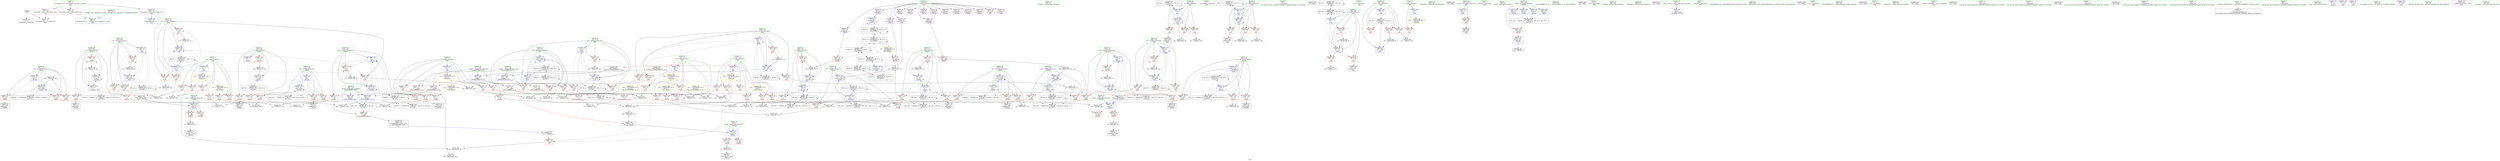 digraph "SVFG" {
	label="SVFG";

	Node0x563a41868d20 [shape=record,color=grey,label="{NodeID: 0\nNullPtr}"];
	Node0x563a41868d20 -> Node0x563a41893910[style=solid];
	Node0x563a41868d20 -> Node0x563a41896df0[style=solid];
	Node0x563a418a6660 [shape=record,color=grey,label="{NodeID: 360\n286 = Binary(285, 84, )\n}"];
	Node0x563a418a6660 -> Node0x563a418a0600[style=solid];
	Node0x563a418a14a0 [shape=record,color=blue,label="{NodeID: 277\n315\<--9\nj55\<--\nmain\n}"];
	Node0x563a418a14a0 -> Node0x563a41895ac0[style=dashed];
	Node0x563a418a14a0 -> Node0x563a41895b90[style=dashed];
	Node0x563a418a14a0 -> Node0x563a41895c60[style=dashed];
	Node0x563a418a14a0 -> Node0x563a41895d30[style=dashed];
	Node0x563a418a14a0 -> Node0x563a418a14a0[style=dashed];
	Node0x563a418a14a0 -> Node0x563a418a1710[style=dashed];
	Node0x563a418a14a0 -> Node0x563a418c1240[style=dashed];
	Node0x563a41895100 [shape=record,color=red,label="{NodeID: 194\n415\<--307\n\<--i30\nmain\n|{<s0>13}}"];
	Node0x563a41895100:s0 -> Node0x563a418fb050[style=solid,color=red];
	Node0x563a41891ab0 [shape=record,color=purple,label="{NodeID: 111\n546\<--33\nllvm.global_ctors_1\<--llvm.global_ctors\nGlob }"];
	Node0x563a41891ab0 -> Node0x563a41896cf0[style=solid];
	Node0x563a418905c0 [shape=record,color=green,label="{NodeID: 28\n60\<--61\n_Z3ansiii\<--_Z3ansiii_field_insensitive\n}"];
	Node0x563a418d0a50 [shape=record,color=black,label="{NodeID: 471\nMR_38V_2 = PHI(MR_38V_3, MR_38V_1, MR_38V_5, MR_38V_1, )\npts\{124 \}\n}"];
	Node0x563a4189b4d0 [shape=record,color=grey,label="{NodeID: 388\n187 = cmp(185, 186, )\n}"];
	Node0x563a418967f0 [shape=record,color=blue,label="{NodeID: 222\n11\<--9\nB\<--\nGlob }"];
	Node0x563a418967f0 -> Node0x563a418d6b60[style=dashed];
	Node0x563a41898300 [shape=record,color=red,label="{NodeID: 139\n76\<--68\n\<--j.addr\n_Z3ansiii\n}"];
	Node0x563a41892d30 [shape=record,color=green,label="{NodeID: 56\n313\<--314\ni51\<--i51_field_insensitive\nmain\n}"];
	Node0x563a41892d30 -> Node0x563a41895780[style=solid];
	Node0x563a41892d30 -> Node0x563a41895850[style=solid];
	Node0x563a41892d30 -> Node0x563a41895920[style=solid];
	Node0x563a41892d30 -> Node0x563a418959f0[style=solid];
	Node0x563a41892d30 -> Node0x563a418a13d0[style=solid];
	Node0x563a41892d30 -> Node0x563a418a17e0[style=solid];
	Node0x563a418bef40 [shape=record,color=black,label="{NodeID: 416\nMR_55V_2 = PHI(MR_55V_4, MR_55V_1, )\npts\{302 \}\n}"];
	Node0x563a418bef40 -> Node0x563a418a0940[style=dashed];
	Node0x563a4189feb0 [shape=record,color=blue,label="{NodeID: 250\n113\<--233\ni18\<--inc48\n_Z4isokv\n}"];
	Node0x563a4189feb0 -> Node0x563a41899000[style=dashed];
	Node0x563a4189feb0 -> Node0x563a418990d0[style=dashed];
	Node0x563a4189feb0 -> Node0x563a418991a0[style=dashed];
	Node0x563a4189feb0 -> Node0x563a4189feb0[style=dashed];
	Node0x563a4189feb0 -> Node0x563a418cf150[style=dashed];
	Node0x563a418999c0 [shape=record,color=red,label="{NodeID: 167\n258\<--121\n\<--j50\n_Z4isokv\n}"];
	Node0x563a418999c0 -> Node0x563a41894330[style=solid];
	Node0x563a418945a0 [shape=record,color=black,label="{NodeID: 84\n346\<--345\nidxprom\<--\nmain\n}"];
	Node0x563a4186a140 [shape=record,color=green,label="{NodeID: 1\n7\<--1\n__dso_handle\<--dummyObj\nGlob }"];
	Node0x563a418d8010 [shape=record,color=yellow,style=double,label="{NodeID: 527\n16V_1 = ENCHI(MR_16V_0)\npts\{16 \}\nFun[_ZSt3minIiERKT_S2_S2_]}"];
	Node0x563a418d8010 -> Node0x563a41896620[style=dashed];
	Node0x563a418a67e0 [shape=record,color=grey,label="{NodeID: 361\n228 = Binary(227, 84, )\n}"];
	Node0x563a418a67e0 -> Node0x563a4189fde0[style=solid];
	Node0x563a418a1570 [shape=record,color=blue,label="{NodeID: 278\n317\<--9\nk59\<--\nmain\n}"];
	Node0x563a418a1570 -> Node0x563a41895e00[style=dashed];
	Node0x563a418a1570 -> Node0x563a41895ed0[style=dashed];
	Node0x563a418a1570 -> Node0x563a41895fa0[style=dashed];
	Node0x563a418a1570 -> Node0x563a418a1640[style=dashed];
	Node0x563a418a1570 -> Node0x563a418ba130[style=dashed];
	Node0x563a418951d0 [shape=record,color=red,label="{NodeID: 195\n430\<--307\n\<--i30\nmain\n}"];
	Node0x563a418951d0 -> Node0x563a418a4e60[style=solid];
	Node0x563a41891bb0 [shape=record,color=purple,label="{NodeID: 112\n547\<--33\nllvm.global_ctors_2\<--llvm.global_ctors\nGlob }"];
	Node0x563a41891bb0 -> Node0x563a41896df0[style=solid];
	Node0x563a41890690 [shape=record,color=green,label="{NodeID: 29\n66\<--67\ni.addr\<--i.addr_field_insensitive\n_Z3ansiii\n}"];
	Node0x563a41890690 -> Node0x563a41898160[style=solid];
	Node0x563a41890690 -> Node0x563a41898230[style=solid];
	Node0x563a41890690 -> Node0x563a41896ef0[style=solid];
	Node0x563a418d0f50 [shape=record,color=black,label="{NodeID: 472\nMR_40V_2 = PHI(MR_40V_3, MR_40V_1, MR_40V_6, MR_40V_1, )\npts\{126 \}\n}"];
	Node0x563a4189b650 [shape=record,color=grey,label="{NodeID: 389\n445 = cmp(443, 444, )\n}"];
	Node0x563a418968f0 [shape=record,color=blue,label="{NodeID: 223\n13\<--9\nC\<--\nGlob }"];
	Node0x563a418968f0 -> Node0x563a418d6c40[style=dashed];
	Node0x563a418983d0 [shape=record,color=red,label="{NodeID: 140\n87\<--68\n\<--j.addr\n_Z3ansiii\n}"];
	Node0x563a418983d0 -> Node0x563a418a55e0[style=solid];
	Node0x563a41892e00 [shape=record,color=green,label="{NodeID: 57\n315\<--316\nj55\<--j55_field_insensitive\nmain\n}"];
	Node0x563a41892e00 -> Node0x563a41895ac0[style=solid];
	Node0x563a41892e00 -> Node0x563a41895b90[style=solid];
	Node0x563a41892e00 -> Node0x563a41895c60[style=solid];
	Node0x563a41892e00 -> Node0x563a41895d30[style=solid];
	Node0x563a41892e00 -> Node0x563a418a14a0[style=solid];
	Node0x563a41892e00 -> Node0x563a418a1710[style=solid];
	Node0x563a418bf440 [shape=record,color=black,label="{NodeID: 417\nMR_57V_2 = PHI(MR_57V_3, MR_57V_1, )\npts\{304 \}\n}"];
	Node0x563a418bf440 -> Node0x563a418a0a10[style=dashed];
	Node0x563a418bf440 -> Node0x563a418bf440[style=dashed];
	Node0x563a4189ff80 [shape=record,color=blue,label="{NodeID: 251\n121\<--9\nj50\<--\n_Z4isokv\n}"];
	Node0x563a4189ff80 -> Node0x563a418998f0[style=dashed];
	Node0x563a4189ff80 -> Node0x563a418999c0[style=dashed];
	Node0x563a4189ff80 -> Node0x563a41899a90[style=dashed];
	Node0x563a4189ff80 -> Node0x563a418a0600[style=dashed];
	Node0x563a4189ff80 -> Node0x563a418d0550[style=dashed];
	Node0x563a41899a90 [shape=record,color=red,label="{NodeID: 168\n285\<--121\n\<--j50\n_Z4isokv\n}"];
	Node0x563a41899a90 -> Node0x563a418a6660[style=solid];
	Node0x563a41894670 [shape=record,color=black,label="{NodeID: 85\n349\<--348\nidxprom10\<--\nmain\n}"];
	Node0x563a4186a1d0 [shape=record,color=green,label="{NodeID: 2\n9\<--1\n\<--dummyObj\nCan only get source location for instruction, argument, global var or function.}"];
	Node0x563a418a6960 [shape=record,color=grey,label="{NodeID: 362\n384 = Binary(382, 383, )\n}"];
	Node0x563a418a1640 [shape=record,color=blue,label="{NodeID: 279\n317\<--468\nk59\<--inc68\nmain\n}"];
	Node0x563a418a1640 -> Node0x563a41895e00[style=dashed];
	Node0x563a418a1640 -> Node0x563a41895ed0[style=dashed];
	Node0x563a418a1640 -> Node0x563a41895fa0[style=dashed];
	Node0x563a418a1640 -> Node0x563a418a1640[style=dashed];
	Node0x563a418a1640 -> Node0x563a418ba130[style=dashed];
	Node0x563a418952a0 [shape=record,color=red,label="{NodeID: 196\n405\<--309\n\<--j34\nmain\n}"];
	Node0x563a418952a0 -> Node0x563a4189aed0[style=solid];
	Node0x563a41891cb0 [shape=record,color=red,label="{NodeID: 113\n132\<--8\n\<--A\n_Z4isokv\n}"];
	Node0x563a41891cb0 -> Node0x563a4189b7d0[style=solid];
	Node0x563a41890760 [shape=record,color=green,label="{NodeID: 30\n68\<--69\nj.addr\<--j.addr_field_insensitive\n_Z3ansiii\n}"];
	Node0x563a41890760 -> Node0x563a41898300[style=solid];
	Node0x563a41890760 -> Node0x563a418983d0[style=solid];
	Node0x563a41890760 -> Node0x563a4189ee70[style=solid];
	Node0x563a418d1450 [shape=record,color=black,label="{NodeID: 473\nMR_42V_2 = PHI(MR_42V_3, MR_42V_1, MR_42V_6, MR_42V_1, )\npts\{128 \}\n}"];
	Node0x563a4189b7d0 [shape=record,color=grey,label="{NodeID: 390\n133 = cmp(131, 132, )\n}"];
	Node0x563a418969f0 [shape=record,color=blue,label="{NodeID: 224\n15\<--9\nK\<--\nGlob }"];
	Node0x563a418969f0 -> Node0x563a418d6d20[style=dashed];
	Node0x563a418984a0 [shape=record,color=red,label="{NodeID: 141\n77\<--70\n\<--k.addr\n_Z3ansiii\n}"];
	Node0x563a41892ed0 [shape=record,color=green,label="{NodeID: 58\n317\<--318\nk59\<--k59_field_insensitive\nmain\n}"];
	Node0x563a41892ed0 -> Node0x563a41895e00[style=solid];
	Node0x563a41892ed0 -> Node0x563a41895ed0[style=solid];
	Node0x563a41892ed0 -> Node0x563a41895fa0[style=solid];
	Node0x563a41892ed0 -> Node0x563a418a1570[style=solid];
	Node0x563a41892ed0 -> Node0x563a418a1640[style=solid];
	Node0x563a418fa370 [shape=record,color=black,label="{NodeID: 584\n79 = PHI()\n}"];
	Node0x563a418bf940 [shape=record,color=black,label="{NodeID: 418\nMR_59V_2 = PHI(MR_59V_3, MR_59V_1, )\npts\{306 \}\n}"];
	Node0x563a418bf940 -> Node0x563a418bf940[style=dashed];
	Node0x563a418bf940 -> Node0x563a418cd350[style=dashed];
	Node0x563a418a0050 [shape=record,color=blue,label="{NodeID: 252\n123\<--9\nk54\<--\n_Z4isokv\n}"];
	Node0x563a418a0050 -> Node0x563a41899b60[style=dashed];
	Node0x563a418a0050 -> Node0x563a41899c30[style=dashed];
	Node0x563a418a0050 -> Node0x563a41899d00[style=dashed];
	Node0x563a418a0050 -> Node0x563a418a0050[style=dashed];
	Node0x563a418a0050 -> Node0x563a418a0530[style=dashed];
	Node0x563a418a0050 -> Node0x563a418d0a50[style=dashed];
	Node0x563a41899b60 [shape=record,color=red,label="{NodeID: 169\n244\<--123\n\<--k54\n_Z4isokv\n}"];
	Node0x563a41899b60 -> Node0x563a4189c550[style=solid];
	Node0x563a41894740 [shape=record,color=black,label="{NodeID: 86\n352\<--351\nidxprom12\<--\nmain\n}"];
	Node0x563a41869a10 [shape=record,color=green,label="{NodeID: 3\n21\<--1\n.str\<--dummyObj\nGlob }"];
	Node0x563a418a6ae0 [shape=record,color=grey,label="{NodeID: 363\n382 = Binary(380, 381, )\n}"];
	Node0x563a418a6ae0 -> Node0x563a418a6960[style=solid];
	Node0x563a418a1710 [shape=record,color=blue,label="{NodeID: 280\n315\<--473\nj55\<--inc71\nmain\n}"];
	Node0x563a418a1710 -> Node0x563a41895ac0[style=dashed];
	Node0x563a418a1710 -> Node0x563a41895b90[style=dashed];
	Node0x563a418a1710 -> Node0x563a41895c60[style=dashed];
	Node0x563a418a1710 -> Node0x563a41895d30[style=dashed];
	Node0x563a418a1710 -> Node0x563a418a14a0[style=dashed];
	Node0x563a418a1710 -> Node0x563a418a1710[style=dashed];
	Node0x563a418a1710 -> Node0x563a418c1240[style=dashed];
	Node0x563a41895370 [shape=record,color=red,label="{NodeID: 197\n416\<--309\n\<--j34\nmain\n|{<s0>13}}"];
	Node0x563a41895370:s0 -> Node0x563a418fb2f0[style=solid,color=red];
	Node0x563a41891d80 [shape=record,color=red,label="{NodeID: 114\n186\<--8\n\<--A\n_Z4isokv\n}"];
	Node0x563a41891d80 -> Node0x563a4189b4d0[style=solid];
	Node0x563a41890830 [shape=record,color=green,label="{NodeID: 31\n70\<--71\nk.addr\<--k.addr_field_insensitive\n_Z3ansiii\n}"];
	Node0x563a41890830 -> Node0x563a418984a0[style=solid];
	Node0x563a41890830 -> Node0x563a41898570[style=solid];
	Node0x563a41890830 -> Node0x563a4189ef40[style=solid];
	Node0x563a4189b950 [shape=record,color=grey,label="{NodeID: 391\n338 = cmp(337, 333, )\n}"];
	Node0x563a41896af0 [shape=record,color=blue,label="{NodeID: 225\n17\<--9\nT\<--\nGlob }"];
	Node0x563a41896af0 -> Node0x563a418d6e00[style=dashed];
	Node0x563a41898570 [shape=record,color=red,label="{NodeID: 142\n91\<--70\n\<--k.addr\n_Z3ansiii\n}"];
	Node0x563a41898570 -> Node0x563a418a5160[style=solid];
	Node0x563a41892fa0 [shape=record,color=green,label="{NodeID: 59\n321\<--322\n_ZNSirsERi\<--_ZNSirsERi_field_insensitive\n}"];
	Node0x563a418fa470 [shape=record,color=black,label="{NodeID: 585\n45 = PHI()\n}"];
	Node0x563a418d6970 [shape=record,color=yellow,style=double,label="{NodeID: 502\n8V_1 = ENCHI(MR_8V_0)\npts\{200000 \}\nFun[_Z4isokv]}"];
	Node0x563a418d6970 -> Node0x563a4189a1e0[style=dashed];
	Node0x563a418d6970 -> Node0x563a4189a2b0[style=dashed];
	Node0x563a418d6970 -> Node0x563a4189a380[style=dashed];
	Node0x563a418bfe40 [shape=record,color=black,label="{NodeID: 419\nMR_61V_2 = PHI(MR_61V_6, MR_61V_1, )\npts\{308 \}\n}"];
	Node0x563a418bfe40 -> Node0x563a418a0ef0[style=dashed];
	Node0x563a418bfe40 -> Node0x563a418bfe40[style=dashed];
	Node0x563a418a0120 [shape=record,color=blue,label="{NodeID: 253\n125\<--9\nc58\<--\n_Z4isokv\n}"];
	Node0x563a418a0120 -> Node0x563a41899dd0[style=dashed];
	Node0x563a418a0120 -> Node0x563a41899ea0[style=dashed];
	Node0x563a418a0120 -> Node0x563a418a0120[style=dashed];
	Node0x563a418a0120 -> Node0x563a418a02c0[style=dashed];
	Node0x563a418a0120 -> Node0x563a418bcc40[style=dashed];
	Node0x563a418a0120 -> Node0x563a418d0f50[style=dashed];
	Node0x563a41899c30 [shape=record,color=red,label="{NodeID: 170\n261\<--123\n\<--k54\n_Z4isokv\n}"];
	Node0x563a41899c30 -> Node0x563a41894400[style=solid];
	Node0x563a41894810 [shape=record,color=black,label="{NodeID: 87\n296\<--498\nmain_ret\<--\nmain\n}"];
	Node0x563a41869aa0 [shape=record,color=green,label="{NodeID: 4\n23\<--1\n_ZSt3cin\<--dummyObj\nGlob }"];
	Node0x563a418a6c60 [shape=record,color=grey,label="{NodeID: 364\n357 = Binary(356, 84, )\n}"];
	Node0x563a418a6c60 -> Node0x563a418a0c80[style=solid];
	Node0x563a418a17e0 [shape=record,color=blue,label="{NodeID: 281\n313\<--478\ni51\<--inc74\nmain\n}"];
	Node0x563a418a17e0 -> Node0x563a41895780[style=dashed];
	Node0x563a418a17e0 -> Node0x563a41895850[style=dashed];
	Node0x563a418a17e0 -> Node0x563a41895920[style=dashed];
	Node0x563a418a17e0 -> Node0x563a418959f0[style=dashed];
	Node0x563a418a17e0 -> Node0x563a418a17e0[style=dashed];
	Node0x563a418a17e0 -> Node0x563a418c0d40[style=dashed];
	Node0x563a41895440 [shape=record,color=red,label="{NodeID: 198\n425\<--309\n\<--j34\nmain\n}"];
	Node0x563a41895440 -> Node0x563a418a4fe0[style=solid];
	Node0x563a41896f80 [shape=record,color=red,label="{NodeID: 115\n252\<--8\n\<--A\n_Z4isokv\n}"];
	Node0x563a41896f80 -> Node0x563a4189b350[style=solid];
	Node0x563a41890900 [shape=record,color=green,label="{NodeID: 32\n80\<--81\nprintf\<--printf_field_insensitive\n}"];
	Node0x563a4189bad0 [shape=record,color=grey,label="{NodeID: 392\n275 = cmp(273, 274, )\n}"];
	Node0x563a41896bf0 [shape=record,color=blue,label="{NodeID: 226\n545\<--34\nllvm.global_ctors_0\<--\nGlob }"];
	Node0x563a41898640 [shape=record,color=red,label="{NodeID: 143\n292\<--103\n\<--retval\n_Z4isokv\n}"];
	Node0x563a41898640 -> Node0x563a418944d0[style=solid];
	Node0x563a418930a0 [shape=record,color=green,label="{NodeID: 60\n378\<--379\n_ZSt3minIiERKT_S2_S2_\<--_ZSt3minIiERKT_S2_S2__field_insensitive\n}"];
	Node0x563a418fa570 [shape=record,color=black,label="{NodeID: 586\n320 = PHI()\n}"];
	Node0x563a418d6a50 [shape=record,color=yellow,style=double,label="{NodeID: 503\n10V_1 = ENCHI(MR_10V_0)\npts\{10 \}\nFun[main]|{|<s3>15}}"];
	Node0x563a418d6a50 -> Node0x563a41897050[style=dashed];
	Node0x563a418d6a50 -> Node0x563a41897120[style=dashed];
	Node0x563a418d6a50 -> Node0x563a418971f0[style=dashed];
	Node0x563a418d6a50:s3 -> Node0x563a418d5050[style=dashed,color=red];
	Node0x563a418c0340 [shape=record,color=black,label="{NodeID: 420\nMR_63V_2 = PHI(MR_63V_7, MR_63V_1, )\npts\{310 \}\n}"];
	Node0x563a418c0340 -> Node0x563a418a0fc0[style=dashed];
	Node0x563a418c0340 -> Node0x563a418c0340[style=dashed];
	Node0x563a418a01f0 [shape=record,color=blue,label="{NodeID: 254\n127\<--9\ni59\<--\n_Z4isokv\n}"];
	Node0x563a418a01f0 -> Node0x563a41899f70[style=dashed];
	Node0x563a418a01f0 -> Node0x563a4189a040[style=dashed];
	Node0x563a418a01f0 -> Node0x563a4189a110[style=dashed];
	Node0x563a418a01f0 -> Node0x563a418a01f0[style=dashed];
	Node0x563a418a01f0 -> Node0x563a418a0390[style=dashed];
	Node0x563a418a01f0 -> Node0x563a418bd140[style=dashed];
	Node0x563a418a01f0 -> Node0x563a418d1450[style=dashed];
	Node0x563a41899d00 [shape=record,color=red,label="{NodeID: 171\n280\<--123\n\<--k54\n_Z4isokv\n}"];
	Node0x563a41899d00 -> Node0x563a418a5760[style=solid];
	Node0x563a418948e0 [shape=record,color=black,label="{NodeID: 88\n506\<--529\n_ZSt3minIiERKT_S2_S2__ret\<--\n_ZSt3minIiERKT_S2_S2_\n|{<s0>10}}"];
	Node0x563a418948e0:s0 -> Node0x563a418fabf0[style=solid,color=blue];
	Node0x563a4186aa70 [shape=record,color=green,label="{NodeID: 5\n24\<--1\n.str.1\<--dummyObj\nGlob }"];
	Node0x563a418a6de0 [shape=record,color=grey,label="{NodeID: 365\n266 = Binary(265, 264, )\n}"];
	Node0x563a418a6de0 -> Node0x563a418a02c0[style=solid];
	Node0x563a418a18b0 [shape=record,color=blue,label="{NodeID: 282\n299\<--495\ntt\<--inc78\nmain\n}"];
	Node0x563a418a18b0 -> Node0x563a418bea40[style=dashed];
	Node0x563a41895510 [shape=record,color=red,label="{NodeID: 199\n411\<--311\n\<--k38\nmain\n}"];
	Node0x563a41895510 -> Node0x563a418a7e60[style=solid];
	Node0x563a41897050 [shape=record,color=red,label="{NodeID: 116\n381\<--8\n\<--A\nmain\n}"];
	Node0x563a41897050 -> Node0x563a418a6ae0[style=solid];
	Node0x563a41890a00 [shape=record,color=green,label="{NodeID: 33\n100\<--101\n_Z4isokv\<--_Z4isokv_field_insensitive\n}"];
	Node0x563a4189bc50 [shape=record,color=grey,label="{NodeID: 393\n343 = cmp(342, 333, )\n}"];
	Node0x563a41896cf0 [shape=record,color=blue,label="{NodeID: 227\n546\<--35\nllvm.global_ctors_1\<--_GLOBAL__sub_I_sigma425_2_1.cpp\nGlob }"];
	Node0x563a41898710 [shape=record,color=red,label="{NodeID: 144\n131\<--105\n\<--i\n_Z4isokv\n}"];
	Node0x563a41898710 -> Node0x563a4189b7d0[style=solid];
	Node0x563a418931a0 [shape=record,color=green,label="{NodeID: 61\n386\<--387\n_ZNSolsEi\<--_ZNSolsEi_field_insensitive\n}"];
	Node0x563a418fa670 [shape=record,color=black,label="{NodeID: 587\n370 = PHI()\n}"];
	Node0x563a418d6b60 [shape=record,color=yellow,style=double,label="{NodeID: 504\n12V_1 = ENCHI(MR_12V_0)\npts\{12 \}\nFun[main]|{|<s3>15}}"];
	Node0x563a418d6b60 -> Node0x563a41897530[style=dashed];
	Node0x563a418d6b60 -> Node0x563a41897600[style=dashed];
	Node0x563a418d6b60 -> Node0x563a418976d0[style=dashed];
	Node0x563a418d6b60:s3 -> Node0x563a418d5b70[style=dashed,color=red];
	Node0x563a418c0840 [shape=record,color=black,label="{NodeID: 421\nMR_65V_2 = PHI(MR_65V_8, MR_65V_1, )\npts\{312 \}\n}"];
	Node0x563a418c0840 -> Node0x563a418c0840[style=dashed];
	Node0x563a418c0840 -> Node0x563a418c3540[style=dashed];
	Node0x563a418a02c0 [shape=record,color=blue,label="{NodeID: 255\n125\<--266\nc58\<--add69\n_Z4isokv\n}"];
	Node0x563a418a02c0 -> Node0x563a41899dd0[style=dashed];
	Node0x563a418a02c0 -> Node0x563a41899ea0[style=dashed];
	Node0x563a418a02c0 -> Node0x563a418a0120[style=dashed];
	Node0x563a418a02c0 -> Node0x563a418a02c0[style=dashed];
	Node0x563a418a02c0 -> Node0x563a418bcc40[style=dashed];
	Node0x563a418a02c0 -> Node0x563a418d0f50[style=dashed];
	Node0x563a41899dd0 [shape=record,color=red,label="{NodeID: 172\n265\<--125\n\<--c58\n_Z4isokv\n}"];
	Node0x563a41899dd0 -> Node0x563a418a6de0[style=solid];
	Node0x563a418949b0 [shape=record,color=purple,label="{NodeID: 89\n44\<--4\n\<--_ZStL8__ioinit\n__cxx_global_var_init\n}"];
	Node0x563a4186ab00 [shape=record,color=green,label="{NodeID: 6\n26\<--1\n_ZSt4cout\<--dummyObj\nGlob }"];
	Node0x563a418a6f60 [shape=record,color=grey,label="{NodeID: 366\n270 = Binary(269, 84, )\n}"];
	Node0x563a418a6f60 -> Node0x563a418a0390[style=solid];
	Node0x563a418a1980 [shape=record,color=blue,label="{NodeID: 283\n511\<--507\n__a.addr\<--__a\n_ZSt3minIiERKT_S2_S2_\n}"];
	Node0x563a418a1980 -> Node0x563a41896210[style=dashed];
	Node0x563a418a1980 -> Node0x563a418962e0[style=dashed];
	Node0x563a418955e0 [shape=record,color=red,label="{NodeID: 200\n417\<--311\n\<--k38\nmain\n|{<s0>13}}"];
	Node0x563a418955e0:s0 -> Node0x563a418fb470[style=solid,color=red];
	Node0x563a41897120 [shape=record,color=red,label="{NodeID: 117\n400\<--8\n\<--A\nmain\n}"];
	Node0x563a41897120 -> Node0x563a418a82e0[style=solid];
	Node0x563a41890b00 [shape=record,color=green,label="{NodeID: 34\n103\<--104\nretval\<--retval_field_insensitive\n_Z4isokv\n}"];
	Node0x563a41890b00 -> Node0x563a41898640[style=solid];
	Node0x563a41890b00 -> Node0x563a4189f5c0[style=solid];
	Node0x563a41890b00 -> Node0x563a4189fd10[style=solid];
	Node0x563a41890b00 -> Node0x563a418a0460[style=solid];
	Node0x563a41890b00 -> Node0x563a418a06d0[style=solid];
	Node0x563a418d2850 [shape=record,color=black,label="{NodeID: 477\nMR_8V_12 = PHI(MR_8V_13, MR_8V_3, )\npts\{200000 \}\n|{|<s3>15}}"];
	Node0x563a418d2850 -> Node0x563a418bdb40[style=dashed];
	Node0x563a418d2850 -> Node0x563a418c1c40[style=dashed];
	Node0x563a418d2850 -> Node0x563a418d2850[style=dashed];
	Node0x563a418d2850:s3 -> Node0x563a418d6970[style=dashed,color=red];
	Node0x563a4189bdd0 [shape=record,color=grey,label="{NodeID: 394\n222 = cmp(220, 221, )\n}"];
	Node0x563a41896df0 [shape=record,color=blue, style = dotted,label="{NodeID: 228\n547\<--3\nllvm.global_ctors_2\<--dummyVal\nGlob }"];
	Node0x563a418987e0 [shape=record,color=red,label="{NodeID: 145\n148\<--105\n\<--i\n_Z4isokv\n}"];
	Node0x563a418987e0 -> Node0x563a41893d80[style=solid];
	Node0x563a418932a0 [shape=record,color=green,label="{NodeID: 62\n389\<--390\n_ZSt4endlIcSt11char_traitsIcEERSt13basic_ostreamIT_T0_ES6_\<--_ZSt4endlIcSt11char_traitsIcEERSt13basic_ostreamIT_T0_ES6__field_insensitive\n}"];
	Node0x563a418fa850 [shape=record,color=black,label="{NodeID: 588\n371 = PHI()\n}"];
	Node0x563a418d6c40 [shape=record,color=yellow,style=double,label="{NodeID: 505\n14V_1 = ENCHI(MR_14V_0)\npts\{14 \}\nFun[main]|{|<s4>10|<s5>15}}"];
	Node0x563a418d6c40 -> Node0x563a41897a10[style=dashed];
	Node0x563a418d6c40 -> Node0x563a41897ae0[style=dashed];
	Node0x563a418d6c40 -> Node0x563a41897bb0[style=dashed];
	Node0x563a418d6c40 -> Node0x563a41896070[style=dashed];
	Node0x563a418d6c40:s4 -> Node0x563a418d7d40[style=dashed,color=red];
	Node0x563a418d6c40:s5 -> Node0x563a418d5c50[style=dashed,color=red];
	Node0x563a418c0d40 [shape=record,color=black,label="{NodeID: 422\nMR_67V_2 = PHI(MR_67V_3, MR_67V_1, )\npts\{314 \}\n}"];
	Node0x563a418c0d40 -> Node0x563a418a13d0[style=dashed];
	Node0x563a418c0d40 -> Node0x563a418c0d40[style=dashed];
	Node0x563a418a0390 [shape=record,color=blue,label="{NodeID: 256\n127\<--270\ni59\<--inc71\n_Z4isokv\n}"];
	Node0x563a418a0390 -> Node0x563a41899f70[style=dashed];
	Node0x563a418a0390 -> Node0x563a4189a040[style=dashed];
	Node0x563a418a0390 -> Node0x563a4189a110[style=dashed];
	Node0x563a418a0390 -> Node0x563a418a01f0[style=dashed];
	Node0x563a418a0390 -> Node0x563a418a0390[style=dashed];
	Node0x563a418a0390 -> Node0x563a418bd140[style=dashed];
	Node0x563a418a0390 -> Node0x563a418d1450[style=dashed];
	Node0x563a41899ea0 [shape=record,color=red,label="{NodeID: 173\n273\<--125\n\<--c58\n_Z4isokv\n}"];
	Node0x563a41899ea0 -> Node0x563a4189bad0[style=solid];
	Node0x563a41894a80 [shape=record,color=purple,label="{NodeID: 90\n86\<--19\narrayidx\<--x\n_Z3ansiii\n}"];
	Node0x563a41868ac0 [shape=record,color=green,label="{NodeID: 7\n27\<--1\n.str.2\<--dummyObj\nGlob }"];
	Node0x563a418a70e0 [shape=record,color=grey,label="{NodeID: 367\n83 = Binary(82, 84, )\n}"];
	Node0x563a418a70e0 -> Node0x563a41893b10[style=solid];
	Node0x563a418a1a50 [shape=record,color=blue,label="{NodeID: 284\n513\<--508\n__b.addr\<--__b\n_ZSt3minIiERKT_S2_S2_\n}"];
	Node0x563a418a1a50 -> Node0x563a418963b0[style=dashed];
	Node0x563a418a1a50 -> Node0x563a41896480[style=dashed];
	Node0x563a418956b0 [shape=record,color=red,label="{NodeID: 201\n420\<--311\n\<--k38\nmain\n}"];
	Node0x563a418956b0 -> Node0x563a418a4ce0[style=solid];
	Node0x563a418971f0 [shape=record,color=red,label="{NodeID: 118\n438\<--8\n\<--A\nmain\n}"];
	Node0x563a418971f0 -> Node0x563a418a85e0[style=solid];
	Node0x563a41890bd0 [shape=record,color=green,label="{NodeID: 35\n105\<--106\ni\<--i_field_insensitive\n_Z4isokv\n}"];
	Node0x563a41890bd0 -> Node0x563a41898710[style=solid];
	Node0x563a41890bd0 -> Node0x563a418987e0[style=solid];
	Node0x563a41890bd0 -> Node0x563a418988b0[style=solid];
	Node0x563a41890bd0 -> Node0x563a4189f0e0[style=solid];
	Node0x563a41890bd0 -> Node0x563a4189f760[style=solid];
	Node0x563a4189bf50 [shape=record,color=grey,label="{NodeID: 395\n332 = cmp(331, 333, )\n}"];
	Node0x563a41896ef0 [shape=record,color=blue,label="{NodeID: 229\n66\<--63\ni.addr\<--i\n_Z3ansiii\n}"];
	Node0x563a41896ef0 -> Node0x563a41898160[style=dashed];
	Node0x563a41896ef0 -> Node0x563a41898230[style=dashed];
	Node0x563a418988b0 [shape=record,color=red,label="{NodeID: 146\n179\<--105\n\<--i\n_Z4isokv\n}"];
	Node0x563a418988b0 -> Node0x563a418a5a60[style=solid];
	Node0x563a418933a0 [shape=record,color=green,label="{NodeID: 63\n391\<--392\n_ZNSolsEPFRSoS_E\<--_ZNSolsEPFRSoS_E_field_insensitive\n}"];
	Node0x563a418fa950 [shape=record,color=black,label="{NodeID: 589\n372 = PHI()\n}"];
	Node0x563a418d6d20 [shape=record,color=yellow,style=double,label="{NodeID: 506\n16V_1 = ENCHI(MR_16V_0)\npts\{16 \}\nFun[main]|{|<s3>10|<s4>15}}"];
	Node0x563a418d6d20 -> Node0x563a41897ef0[style=dashed];
	Node0x563a418d6d20 -> Node0x563a41897fc0[style=dashed];
	Node0x563a418d6d20 -> Node0x563a41896070[style=dashed];
	Node0x563a418d6d20:s3 -> Node0x563a418d8010[style=dashed,color=red];
	Node0x563a418d6d20:s4 -> Node0x563a418d5d30[style=dashed,color=red];
	Node0x563a418c1240 [shape=record,color=black,label="{NodeID: 423\nMR_69V_2 = PHI(MR_69V_3, MR_69V_1, )\npts\{316 \}\n}"];
	Node0x563a418c1240 -> Node0x563a418a14a0[style=dashed];
	Node0x563a418c1240 -> Node0x563a418c1240[style=dashed];
	Node0x563a418a0460 [shape=record,color=blue,label="{NodeID: 257\n103\<--171\nretval\<--\n_Z4isokv\n}"];
	Node0x563a418a0460 -> Node0x563a418cdd50[style=dashed];
	Node0x563a41899f70 [shape=record,color=red,label="{NodeID: 174\n251\<--127\n\<--i59\n_Z4isokv\n}"];
	Node0x563a41899f70 -> Node0x563a4189b350[style=solid];
	Node0x563a41894b50 [shape=record,color=purple,label="{NodeID: 91\n90\<--19\narrayidx3\<--x\n_Z3ansiii\n}"];
	Node0x563a41868b50 [shape=record,color=green,label="{NodeID: 8\n29\<--1\n.str.3\<--dummyObj\nGlob }"];
	Node0x563a418a7260 [shape=record,color=grey,label="{NodeID: 368\n495 = Binary(494, 84, )\n}"];
	Node0x563a418a7260 -> Node0x563a418a18b0[style=solid];
	Node0x563a418a1b20 [shape=record,color=blue,label="{NodeID: 285\n509\<--523\nretval\<--\n_ZSt3minIiERKT_S2_S2_\n}"];
	Node0x563a418a1b20 -> Node0x563a418ba940[style=dashed];
	Node0x563a41895780 [shape=record,color=red,label="{NodeID: 202\n437\<--313\n\<--i51\nmain\n}"];
	Node0x563a41895780 -> Node0x563a418a85e0[style=solid];
	Node0x563a418972c0 [shape=record,color=red,label="{NodeID: 119\n138\<--11\n\<--B\n_Z4isokv\n}"];
	Node0x563a418972c0 -> Node0x563a418a88e0[style=solid];
	Node0x563a41890ca0 [shape=record,color=green,label="{NodeID: 36\n107\<--108\nj\<--j_field_insensitive\n_Z4isokv\n}"];
	Node0x563a41890ca0 -> Node0x563a41898980[style=solid];
	Node0x563a41890ca0 -> Node0x563a41898a50[style=solid];
	Node0x563a41890ca0 -> Node0x563a41898b20[style=solid];
	Node0x563a41890ca0 -> Node0x563a4189f1b0[style=solid];
	Node0x563a41890ca0 -> Node0x563a4189f690[style=solid];
	Node0x563a4189c0d0 [shape=record,color=grey,label="{NodeID: 396\n327 = cmp(325, 326, )\n}"];
	Node0x563a4189ee70 [shape=record,color=blue,label="{NodeID: 230\n68\<--64\nj.addr\<--j\n_Z3ansiii\n}"];
	Node0x563a4189ee70 -> Node0x563a41898300[style=dashed];
	Node0x563a4189ee70 -> Node0x563a418983d0[style=dashed];
	Node0x563a41898980 [shape=record,color=red,label="{NodeID: 147\n137\<--107\n\<--j\n_Z4isokv\n}"];
	Node0x563a41898980 -> Node0x563a418a88e0[style=solid];
	Node0x563a418934a0 [shape=record,color=green,label="{NodeID: 64\n489\<--490\n__assert_fail\<--__assert_fail_field_insensitive\n}"];
	Node0x563a418faa50 [shape=record,color=black,label="{NodeID: 590\n373 = PHI()\n}"];
	Node0x563a418d6e00 [shape=record,color=yellow,style=double,label="{NodeID: 507\n49V_1 = ENCHI(MR_49V_0)\npts\{18 \}\nFun[main]}"];
	Node0x563a418d6e00 -> Node0x563a41898090[style=dashed];
	Node0x563a418c1740 [shape=record,color=black,label="{NodeID: 424\nMR_71V_2 = PHI(MR_71V_3, MR_71V_1, )\npts\{318 \}\n}"];
	Node0x563a418c1740 -> Node0x563a418c1740[style=dashed];
	Node0x563a418c1740 -> Node0x563a418ba130[style=dashed];
	Node0x563a418a0530 [shape=record,color=blue,label="{NodeID: 258\n123\<--281\nk54\<--inc77\n_Z4isokv\n}"];
	Node0x563a418a0530 -> Node0x563a41899b60[style=dashed];
	Node0x563a418a0530 -> Node0x563a41899c30[style=dashed];
	Node0x563a418a0530 -> Node0x563a41899d00[style=dashed];
	Node0x563a418a0530 -> Node0x563a418a0050[style=dashed];
	Node0x563a418a0530 -> Node0x563a418a0530[style=dashed];
	Node0x563a418a0530 -> Node0x563a418d0a50[style=dashed];
	Node0x563a4189a040 [shape=record,color=red,label="{NodeID: 175\n255\<--127\n\<--i59\n_Z4isokv\n}"];
	Node0x563a4189a040 -> Node0x563a41894260[style=solid];
	Node0x563a41894c20 [shape=record,color=purple,label="{NodeID: 92\n94\<--19\narrayidx6\<--x\n_Z3ansiii\n}"];
	Node0x563a41894c20 -> Node0x563a4189f010[style=solid];
	Node0x563a41868be0 [shape=record,color=green,label="{NodeID: 9\n31\<--1\n__PRETTY_FUNCTION__.main\<--dummyObj\nGlob }"];
	Node0x563a418a73e0 [shape=record,color=grey,label="{NodeID: 369\n217 = Binary(216, 84, )\n}"];
	Node0x563a418a73e0 -> Node0x563a4189fc40[style=solid];
	Node0x563a418a1bf0 [shape=record,color=blue,label="{NodeID: 286\n509\<--526\nretval\<--\n_ZSt3minIiERKT_S2_S2_\n}"];
	Node0x563a418a1bf0 -> Node0x563a418ba940[style=dashed];
	Node0x563a41895850 [shape=record,color=red,label="{NodeID: 203\n453\<--313\n\<--i51\nmain\n}"];
	Node0x563a41895850 -> Node0x563a418a5d60[style=solid];
	Node0x563a41897390 [shape=record,color=red,label="{NodeID: 120\n199\<--11\n\<--B\n_Z4isokv\n}"];
	Node0x563a41897390 -> Node0x563a418a8160[style=solid];
	Node0x563a41890d70 [shape=record,color=green,label="{NodeID: 37\n109\<--110\nc\<--c_field_insensitive\n_Z4isokv\n}"];
	Node0x563a41890d70 -> Node0x563a41898bf0[style=solid];
	Node0x563a41890d70 -> Node0x563a41898cc0[style=solid];
	Node0x563a41890d70 -> Node0x563a4189f280[style=solid];
	Node0x563a41890d70 -> Node0x563a4189f420[style=solid];
	Node0x563a4189c250 [shape=record,color=grey,label="{NodeID: 397\n240 = cmp(238, 239, )\n}"];
	Node0x563a4189ef40 [shape=record,color=blue,label="{NodeID: 231\n70\<--65\nk.addr\<--k\n_Z3ansiii\n}"];
	Node0x563a4189ef40 -> Node0x563a418984a0[style=dashed];
	Node0x563a4189ef40 -> Node0x563a41898570[style=dashed];
	Node0x563a41898a50 [shape=record,color=red,label="{NodeID: 148\n151\<--107\n\<--j\n_Z4isokv\n}"];
	Node0x563a41898a50 -> Node0x563a41893e50[style=solid];
	Node0x563a418935a0 [shape=record,color=green,label="{NodeID: 65\n509\<--510\nretval\<--retval_field_insensitive\n_ZSt3minIiERKT_S2_S2_\n}"];
	Node0x563a418935a0 -> Node0x563a41896140[style=solid];
	Node0x563a418935a0 -> Node0x563a418a1b20[style=solid];
	Node0x563a418935a0 -> Node0x563a418a1bf0[style=solid];
	Node0x563a418fab20 [shape=record,color=black,label="{NodeID: 591\n376 = PHI()\n}"];
	Node0x563a418c1c40 [shape=record,color=black,label="{NodeID: 425\nMR_8V_2 = PHI(MR_8V_11, MR_8V_1, )\npts\{200000 \}\n}"];
	Node0x563a418c1c40 -> Node0x563a418c1c40[style=dashed];
	Node0x563a418c1c40 -> Node0x563a418c3a40[style=dashed];
	Node0x563a418c1c40 -> Node0x563a418cd850[style=dashed];
	Node0x563a418c1c40 -> Node0x563a418d2850[style=dashed];
	Node0x563a418a0600 [shape=record,color=blue,label="{NodeID: 259\n121\<--286\nj50\<--inc80\n_Z4isokv\n}"];
	Node0x563a418a0600 -> Node0x563a418998f0[style=dashed];
	Node0x563a418a0600 -> Node0x563a418999c0[style=dashed];
	Node0x563a418a0600 -> Node0x563a41899a90[style=dashed];
	Node0x563a418a0600 -> Node0x563a418a0600[style=dashed];
	Node0x563a418a0600 -> Node0x563a418d0550[style=dashed];
	Node0x563a4189a110 [shape=record,color=red,label="{NodeID: 176\n269\<--127\n\<--i59\n_Z4isokv\n}"];
	Node0x563a4189a110 -> Node0x563a418a6f60[style=solid];
	Node0x563a41894cf0 [shape=record,color=purple,label="{NodeID: 93\n150\<--19\narrayidx\<--x\n_Z4isokv\n}"];
	Node0x563a4186a7a0 [shape=record,color=green,label="{NodeID: 10\n34\<--1\n\<--dummyObj\nCan only get source location for instruction, argument, global var or function.}"];
	Node0x563a418a7560 [shape=record,color=grey,label="{NodeID: 370\n213 = Binary(212, 211, )\n}"];
	Node0x563a418a7560 -> Node0x563a4189fb70[style=solid];
	Node0x563a41895920 [shape=record,color=red,label="{NodeID: 204\n457\<--313\n\<--i51\nmain\n}"];
	Node0x563a41895920 -> Node0x563a418a58e0[style=solid];
	Node0x563a41897460 [shape=record,color=red,label="{NodeID: 121\n239\<--11\n\<--B\n_Z4isokv\n}"];
	Node0x563a41897460 -> Node0x563a4189c250[style=solid];
	Node0x563a41890e40 [shape=record,color=green,label="{NodeID: 38\n111\<--112\nk\<--k_field_insensitive\n_Z4isokv\n}"];
	Node0x563a41890e40 -> Node0x563a41898d90[style=solid];
	Node0x563a41890e40 -> Node0x563a41898e60[style=solid];
	Node0x563a41890e40 -> Node0x563a41898f30[style=solid];
	Node0x563a41890e40 -> Node0x563a4189f350[style=solid];
	Node0x563a41890e40 -> Node0x563a4189f4f0[style=solid];
	Node0x563a4189c3d0 [shape=record,color=grey,label="{NodeID: 398\n521 = cmp(518, 520, )\n}"];
	Node0x563a4189f010 [shape=record,color=blue,label="{NodeID: 232\n94\<--84\narrayidx6\<--\n_Z3ansiii\n|{<s0>13|<s1>14}}"];
	Node0x563a4189f010:s0 -> Node0x563a418be540[style=dashed,color=blue];
	Node0x563a4189f010:s1 -> Node0x563a418bdb40[style=dashed,color=blue];
	Node0x563a41898b20 [shape=record,color=red,label="{NodeID: 149\n174\<--107\n\<--j\n_Z4isokv\n}"];
	Node0x563a41898b20 -> Node0x563a418a6360[style=solid];
	Node0x563a41893670 [shape=record,color=green,label="{NodeID: 66\n511\<--512\n__a.addr\<--__a.addr_field_insensitive\n_ZSt3minIiERKT_S2_S2_\n}"];
	Node0x563a41893670 -> Node0x563a41896210[style=solid];
	Node0x563a41893670 -> Node0x563a418962e0[style=solid];
	Node0x563a41893670 -> Node0x563a418a1980[style=solid];
	Node0x563a418fabf0 [shape=record,color=black,label="{NodeID: 592\n377 = PHI(506, )\n}"];
	Node0x563a418fabf0 -> Node0x563a41896070[style=solid];
	Node0x563a418a4ce0 [shape=record,color=grey,label="{NodeID: 343\n421 = Binary(420, 84, )\n}"];
	Node0x563a418a4ce0 -> Node0x563a418a1160[style=solid];
	Node0x563a418a06d0 [shape=record,color=blue,label="{NodeID: 260\n103\<--290\nretval\<--\n_Z4isokv\n}"];
	Node0x563a418a06d0 -> Node0x563a418cdd50[style=dashed];
	Node0x563a4189a1e0 [shape=record,color=red,label="{NodeID: 177\n157\<--156\n\<--arrayidx10\n_Z4isokv\n}"];
	Node0x563a4189a1e0 -> Node0x563a418a52e0[style=solid];
	Node0x563a41894dc0 [shape=record,color=purple,label="{NodeID: 94\n153\<--19\narrayidx8\<--x\n_Z4isokv\n}"];
	Node0x563a4186a870 [shape=record,color=green,label="{NodeID: 11\n84\<--1\n\<--dummyObj\nCan only get source location for instruction, argument, global var or function.}"];
	Node0x563a418a76e0 [shape=record,color=grey,label="{NodeID: 371\n473 = Binary(472, 84, )\n}"];
	Node0x563a418a76e0 -> Node0x563a418a1710[style=solid];
	Node0x563a418959f0 [shape=record,color=red,label="{NodeID: 205\n477\<--313\n\<--i51\nmain\n}"];
	Node0x563a418959f0 -> Node0x563a418a7860[style=solid];
	Node0x563a41897530 [shape=record,color=red,label="{NodeID: 122\n383\<--11\n\<--B\nmain\n}"];
	Node0x563a41897530 -> Node0x563a418a6960[style=solid];
	Node0x563a41890f10 [shape=record,color=green,label="{NodeID: 39\n113\<--114\ni18\<--i18_field_insensitive\n_Z4isokv\n}"];
	Node0x563a41890f10 -> Node0x563a41899000[style=solid];
	Node0x563a41890f10 -> Node0x563a418990d0[style=solid];
	Node0x563a41890f10 -> Node0x563a418991a0[style=solid];
	Node0x563a41890f10 -> Node0x563a4189f830[style=solid];
	Node0x563a41890f10 -> Node0x563a4189feb0[style=solid];
	Node0x563a4189c550 [shape=record,color=grey,label="{NodeID: 399\n246 = cmp(244, 245, )\n}"];
	Node0x563a4189f0e0 [shape=record,color=blue,label="{NodeID: 233\n105\<--9\ni\<--\n_Z4isokv\n}"];
	Node0x563a4189f0e0 -> Node0x563a418bae40[style=dashed];
	Node0x563a41898bf0 [shape=record,color=red,label="{NodeID: 150\n158\<--109\n\<--c\n_Z4isokv\n}"];
	Node0x563a41898bf0 -> Node0x563a418a52e0[style=solid];
	Node0x563a41893740 [shape=record,color=green,label="{NodeID: 67\n513\<--514\n__b.addr\<--__b.addr_field_insensitive\n_ZSt3minIiERKT_S2_S2_\n}"];
	Node0x563a41893740 -> Node0x563a418963b0[style=solid];
	Node0x563a41893740 -> Node0x563a41896480[style=solid];
	Node0x563a41893740 -> Node0x563a418a1a50[style=solid];
	Node0x563a418fade0 [shape=record,color=black,label="{NodeID: 593\n385 = PHI()\n}"];
	Node0x563a418c2640 [shape=record,color=black,label="{NodeID: 427\nMR_32V_4 = PHI(MR_32V_6, MR_32V_3, )\npts\{118 \}\n}"];
	Node0x563a418c2640 -> Node0x563a4189f9d0[style=dashed];
	Node0x563a418c2640 -> Node0x563a418c2640[style=dashed];
	Node0x563a418c2640 -> Node0x563a418cfb50[style=dashed];
	Node0x563a418a4e60 [shape=record,color=grey,label="{NodeID: 344\n431 = Binary(430, 84, )\n}"];
	Node0x563a418a4e60 -> Node0x563a418a1300[style=solid];
	Node0x563a418a07a0 [shape=record,color=blue,label="{NodeID: 261\n297\<--9\nretval\<--\nmain\n}"];
	Node0x563a418a07a0 -> Node0x563a4189a450[style=dashed];
	Node0x563a4189a2b0 [shape=record,color=red,label="{NodeID: 178\n211\<--210\n\<--arrayidx36\n_Z4isokv\n}"];
	Node0x563a4189a2b0 -> Node0x563a418a7560[style=solid];
	Node0x563a41894e90 [shape=record,color=purple,label="{NodeID: 95\n156\<--19\narrayidx10\<--x\n_Z4isokv\n}"];
	Node0x563a41894e90 -> Node0x563a4189a1e0[style=solid];
	Node0x563a4186ada0 [shape=record,color=green,label="{NodeID: 12\n171\<--1\n\<--dummyObj\nCan only get source location for instruction, argument, global var or function.}"];
	Node0x563a418a7860 [shape=record,color=grey,label="{NodeID: 372\n478 = Binary(477, 84, )\n}"];
	Node0x563a418a7860 -> Node0x563a418a17e0[style=solid];
	Node0x563a41895ac0 [shape=record,color=red,label="{NodeID: 206\n443\<--315\n\<--j55\nmain\n}"];
	Node0x563a41895ac0 -> Node0x563a4189b650[style=solid];
	Node0x563a41897600 [shape=record,color=red,label="{NodeID: 123\n406\<--11\n\<--B\nmain\n}"];
	Node0x563a41897600 -> Node0x563a4189aed0[style=solid];
	Node0x563a41890fe0 [shape=record,color=green,label="{NodeID: 40\n115\<--116\nk22\<--k22_field_insensitive\n_Z4isokv\n}"];
	Node0x563a41890fe0 -> Node0x563a41899270[style=solid];
	Node0x563a41890fe0 -> Node0x563a41899340[style=solid];
	Node0x563a41890fe0 -> Node0x563a41899410[style=solid];
	Node0x563a41890fe0 -> Node0x563a4189f900[style=solid];
	Node0x563a41890fe0 -> Node0x563a4189fde0[style=solid];
	Node0x563a4189f1b0 [shape=record,color=blue,label="{NodeID: 234\n107\<--9\nj\<--\n_Z4isokv\n}"];
	Node0x563a4189f1b0 -> Node0x563a41898980[style=dashed];
	Node0x563a4189f1b0 -> Node0x563a41898a50[style=dashed];
	Node0x563a4189f1b0 -> Node0x563a41898b20[style=dashed];
	Node0x563a4189f1b0 -> Node0x563a4189f1b0[style=dashed];
	Node0x563a4189f1b0 -> Node0x563a4189f690[style=dashed];
	Node0x563a4189f1b0 -> Node0x563a418ce250[style=dashed];
	Node0x563a41898cc0 [shape=record,color=red,label="{NodeID: 151\n166\<--109\n\<--c\n_Z4isokv\n}"];
	Node0x563a41898cc0 -> Node0x563a4189b1d0[style=solid];
	Node0x563a41893810 [shape=record,color=green,label="{NodeID: 68\n35\<--541\n_GLOBAL__sub_I_sigma425_2_1.cpp\<--_GLOBAL__sub_I_sigma425_2_1.cpp_field_insensitive\n}"];
	Node0x563a41893810 -> Node0x563a41896cf0[style=solid];
	Node0x563a418faeb0 [shape=record,color=black,label="{NodeID: 594\n388 = PHI()\n}"];
	Node0x563a418c2b40 [shape=record,color=black,label="{NodeID: 428\nMR_34V_4 = PHI(MR_34V_6, MR_34V_3, )\npts\{120 \}\n}"];
	Node0x563a418c2b40 -> Node0x563a4189faa0[style=dashed];
	Node0x563a418c2b40 -> Node0x563a418c2b40[style=dashed];
	Node0x563a418c2b40 -> Node0x563a418d0050[style=dashed];
	Node0x563a418a4fe0 [shape=record,color=grey,label="{NodeID: 345\n426 = Binary(425, 84, )\n}"];
	Node0x563a418a4fe0 -> Node0x563a418a1230[style=solid];
	Node0x563a418a0870 [shape=record,color=blue,label="{NodeID: 262\n299\<--84\ntt\<--\nmain\n}"];
	Node0x563a418a0870 -> Node0x563a418bea40[style=dashed];
	Node0x563a4189a380 [shape=record,color=red,label="{NodeID: 179\n264\<--263\n\<--arrayidx68\n_Z4isokv\n}"];
	Node0x563a4189a380 -> Node0x563a418a6de0[style=solid];
	Node0x563a41891ea0 [shape=record,color=purple,label="{NodeID: 96\n204\<--19\narrayidx32\<--x\n_Z4isokv\n}"];
	Node0x563a4186ae70 [shape=record,color=green,label="{NodeID: 13\n290\<--1\n\<--dummyObj\nCan only get source location for instruction, argument, global var or function.}"];
	Node0x563a418a79e0 [shape=record,color=grey,label="{NodeID: 373\n233 = Binary(232, 84, )\n}"];
	Node0x563a418a79e0 -> Node0x563a4189feb0[style=solid];
	Node0x563a41895b90 [shape=record,color=red,label="{NodeID: 207\n455\<--315\n\<--j55\nmain\n}"];
	Node0x563a41895b90 -> Node0x563a418a5be0[style=solid];
	Node0x563a418976d0 [shape=record,color=red,label="{NodeID: 124\n444\<--11\n\<--B\nmain\n}"];
	Node0x563a418976d0 -> Node0x563a4189b650[style=solid];
	Node0x563a418910b0 [shape=record,color=green,label="{NodeID: 41\n117\<--118\nc26\<--c26_field_insensitive\n_Z4isokv\n}"];
	Node0x563a418910b0 -> Node0x563a418994e0[style=solid];
	Node0x563a418910b0 -> Node0x563a418995b0[style=solid];
	Node0x563a418910b0 -> Node0x563a4189f9d0[style=solid];
	Node0x563a418910b0 -> Node0x563a4189fb70[style=solid];
	Node0x563a4189f280 [shape=record,color=blue,label="{NodeID: 235\n109\<--9\nc\<--\n_Z4isokv\n}"];
	Node0x563a4189f280 -> Node0x563a41898bf0[style=dashed];
	Node0x563a4189f280 -> Node0x563a41898cc0[style=dashed];
	Node0x563a4189f280 -> Node0x563a4189f280[style=dashed];
	Node0x563a4189f280 -> Node0x563a4189f420[style=dashed];
	Node0x563a4189f280 -> Node0x563a418bb840[style=dashed];
	Node0x563a4189f280 -> Node0x563a418ce750[style=dashed];
	Node0x563a41898d90 [shape=record,color=red,label="{NodeID: 152\n144\<--111\n\<--k\n_Z4isokv\n}"];
	Node0x563a41898d90 -> Node0x563a418a8760[style=solid];
	Node0x563a41893910 [shape=record,color=black,label="{NodeID: 69\n2\<--3\ndummyVal\<--dummyVal\n}"];
	Node0x563a418faf80 [shape=record,color=black,label="{NodeID: 595\n481 = PHI(102, )\n}"];
	Node0x563a418a5160 [shape=record,color=grey,label="{NodeID: 346\n92 = Binary(91, 84, )\n}"];
	Node0x563a418a5160 -> Node0x563a41893cb0[style=solid];
	Node0x563a418a0940 [shape=record,color=blue,label="{NodeID: 263\n301\<--9\ni\<--\nmain\n}"];
	Node0x563a418a0940 -> Node0x563a4189a790[style=dashed];
	Node0x563a418a0940 -> Node0x563a4189a860[style=dashed];
	Node0x563a418a0940 -> Node0x563a4189a930[style=dashed];
	Node0x563a418a0940 -> Node0x563a418a0e20[style=dashed];
	Node0x563a418a0940 -> Node0x563a418bef40[style=dashed];
	Node0x563a4189a450 [shape=record,color=red,label="{NodeID: 180\n498\<--297\n\<--retval\nmain\n}"];
	Node0x563a4189a450 -> Node0x563a41894810[style=solid];
	Node0x563a41891f70 [shape=record,color=purple,label="{NodeID: 97\n207\<--19\narrayidx34\<--x\n_Z4isokv\n}"];
	Node0x563a41867e60 [shape=record,color=green,label="{NodeID: 14\n333\<--1\n\<--dummyObj\nCan only get source location for instruction, argument, global var or function.}"];
	Node0x563a418a7b60 [shape=record,color=grey,label="{NodeID: 374\n367 = Binary(366, 84, )\n}"];
	Node0x563a418a7b60 -> Node0x563a418a0e20[style=solid];
	Node0x563a41895c60 [shape=record,color=red,label="{NodeID: 208\n458\<--315\n\<--j55\nmain\n}"];
	Node0x563a41895c60 -> Node0x563a418a58e0[style=solid];
	Node0x563a418977a0 [shape=record,color=red,label="{NodeID: 125\n145\<--13\n\<--C\n_Z4isokv\n}"];
	Node0x563a418977a0 -> Node0x563a418a8760[style=solid];
	Node0x563a41891180 [shape=record,color=green,label="{NodeID: 42\n119\<--120\nj27\<--j27_field_insensitive\n_Z4isokv\n}"];
	Node0x563a41891180 -> Node0x563a41899680[style=solid];
	Node0x563a41891180 -> Node0x563a41899750[style=solid];
	Node0x563a41891180 -> Node0x563a41899820[style=solid];
	Node0x563a41891180 -> Node0x563a4189faa0[style=solid];
	Node0x563a41891180 -> Node0x563a4189fc40[style=solid];
	Node0x563a418d5050 [shape=record,color=yellow,style=double,label="{NodeID: 485\n10V_1 = ENCHI(MR_10V_0)\npts\{10 \}\nFun[_Z4isokv]}"];
	Node0x563a418d5050 -> Node0x563a41891cb0[style=dashed];
	Node0x563a418d5050 -> Node0x563a41891d80[style=dashed];
	Node0x563a418d5050 -> Node0x563a41896f80[style=dashed];
	Node0x563a418ba940 [shape=record,color=black,label="{NodeID: 402\nMR_76V_3 = PHI(MR_76V_4, MR_76V_2, )\npts\{510 \}\n}"];
	Node0x563a418ba940 -> Node0x563a41896140[style=dashed];
	Node0x563a4189f350 [shape=record,color=blue,label="{NodeID: 236\n111\<--9\nk\<--\n_Z4isokv\n}"];
	Node0x563a4189f350 -> Node0x563a41898d90[style=dashed];
	Node0x563a4189f350 -> Node0x563a41898e60[style=dashed];
	Node0x563a4189f350 -> Node0x563a41898f30[style=dashed];
	Node0x563a4189f350 -> Node0x563a4189f350[style=dashed];
	Node0x563a4189f350 -> Node0x563a4189f4f0[style=dashed];
	Node0x563a4189f350 -> Node0x563a418bbd40[style=dashed];
	Node0x563a4189f350 -> Node0x563a418cec50[style=dashed];
	Node0x563a41898e60 [shape=record,color=red,label="{NodeID: 153\n154\<--111\n\<--k\n_Z4isokv\n}"];
	Node0x563a41898e60 -> Node0x563a41893f20[style=solid];
	Node0x563a41893a10 [shape=record,color=black,label="{NodeID: 70\n46\<--47\n\<--_ZNSt8ios_base4InitD1Ev\nCan only get source location for instruction, argument, global var or function.}"];
	Node0x563a418fb050 [shape=record,color=black,label="{NodeID: 596\n63 = PHI(415, 454, )\n0th arg _Z3ansiii }"];
	Node0x563a418fb050 -> Node0x563a41896ef0[style=solid];
	Node0x563a418c3540 [shape=record,color=black,label="{NodeID: 430\nMR_65V_4 = PHI(MR_65V_6, MR_65V_3, )\npts\{312 \}\n}"];
	Node0x563a418c3540 -> Node0x563a418a1090[style=dashed];
	Node0x563a418c3540 -> Node0x563a418c0840[style=dashed];
	Node0x563a418c3540 -> Node0x563a418c3540[style=dashed];
	Node0x563a418a52e0 [shape=record,color=grey,label="{NodeID: 347\n159 = Binary(158, 157, )\n}"];
	Node0x563a418a52e0 -> Node0x563a4189f420[style=solid];
	Node0x563a418a0a10 [shape=record,color=blue,label="{NodeID: 264\n303\<--9\nj\<--\nmain\n}"];
	Node0x563a418a0a10 -> Node0x563a4189aa00[style=dashed];
	Node0x563a418a0a10 -> Node0x563a4189aad0[style=dashed];
	Node0x563a418a0a10 -> Node0x563a4189aba0[style=dashed];
	Node0x563a418a0a10 -> Node0x563a418a0a10[style=dashed];
	Node0x563a418a0a10 -> Node0x563a418a0d50[style=dashed];
	Node0x563a418a0a10 -> Node0x563a418bf440[style=dashed];
	Node0x563a4189a520 [shape=record,color=red,label="{NodeID: 181\n325\<--299\n\<--tt\nmain\n}"];
	Node0x563a4189a520 -> Node0x563a4189c0d0[style=solid];
	Node0x563a41892040 [shape=record,color=purple,label="{NodeID: 98\n210\<--19\narrayidx36\<--x\n_Z4isokv\n}"];
	Node0x563a41892040 -> Node0x563a4189a2b0[style=solid];
	Node0x563a41867ef0 [shape=record,color=green,label="{NodeID: 15\n488\<--1\n\<--dummyObj\nCan only get source location for instruction, argument, global var or function.}"];
	Node0x563a418a7ce0 [shape=record,color=grey,label="{NodeID: 375\n362 = Binary(361, 84, )\n}"];
	Node0x563a418a7ce0 -> Node0x563a418a0d50[style=solid];
	Node0x563a41895d30 [shape=record,color=red,label="{NodeID: 209\n472\<--315\n\<--j55\nmain\n}"];
	Node0x563a41895d30 -> Node0x563a418a76e0[style=solid];
	Node0x563a41897870 [shape=record,color=red,label="{NodeID: 126\n192\<--13\n\<--C\n_Z4isokv\n}"];
	Node0x563a41897870 -> Node0x563a418a7fe0[style=solid];
	Node0x563a41891250 [shape=record,color=green,label="{NodeID: 43\n121\<--122\nj50\<--j50_field_insensitive\n_Z4isokv\n}"];
	Node0x563a41891250 -> Node0x563a418998f0[style=solid];
	Node0x563a41891250 -> Node0x563a418999c0[style=solid];
	Node0x563a41891250 -> Node0x563a41899a90[style=solid];
	Node0x563a41891250 -> Node0x563a4189ff80[style=solid];
	Node0x563a41891250 -> Node0x563a418a0600[style=solid];
	Node0x563a418d5b70 [shape=record,color=yellow,style=double,label="{NodeID: 486\n12V_1 = ENCHI(MR_12V_0)\npts\{12 \}\nFun[_Z4isokv]}"];
	Node0x563a418d5b70 -> Node0x563a418972c0[style=dashed];
	Node0x563a418d5b70 -> Node0x563a41897390[style=dashed];
	Node0x563a418d5b70 -> Node0x563a41897460[style=dashed];
	Node0x563a418bae40 [shape=record,color=black,label="{NodeID: 403\nMR_20V_3 = PHI(MR_20V_4, MR_20V_2, )\npts\{106 \}\n}"];
	Node0x563a418bae40 -> Node0x563a41898710[style=dashed];
	Node0x563a418bae40 -> Node0x563a418987e0[style=dashed];
	Node0x563a418bae40 -> Node0x563a418988b0[style=dashed];
	Node0x563a418bae40 -> Node0x563a4189f760[style=dashed];
	Node0x563a4189f420 [shape=record,color=blue,label="{NodeID: 237\n109\<--159\nc\<--add\n_Z4isokv\n}"];
	Node0x563a4189f420 -> Node0x563a41898bf0[style=dashed];
	Node0x563a4189f420 -> Node0x563a41898cc0[style=dashed];
	Node0x563a4189f420 -> Node0x563a4189f280[style=dashed];
	Node0x563a4189f420 -> Node0x563a4189f420[style=dashed];
	Node0x563a4189f420 -> Node0x563a418bb840[style=dashed];
	Node0x563a4189f420 -> Node0x563a418ce750[style=dashed];
	Node0x563a41898f30 [shape=record,color=red,label="{NodeID: 154\n162\<--111\n\<--k\n_Z4isokv\n}"];
	Node0x563a41898f30 -> Node0x563a418a5460[style=solid];
	Node0x563a41893b10 [shape=record,color=black,label="{NodeID: 71\n85\<--83\nidxprom\<--sub\n_Z3ansiii\n}"];
	Node0x563a418fb2f0 [shape=record,color=black,label="{NodeID: 597\n64 = PHI(416, 456, )\n1st arg _Z3ansiii }"];
	Node0x563a418fb2f0 -> Node0x563a4189ee70[style=solid];
	Node0x563a418c3a40 [shape=record,color=black,label="{NodeID: 431\nMR_8V_8 = PHI(MR_8V_9, MR_8V_7, )\npts\{200000 \}\n}"];
	Node0x563a418c3a40 -> Node0x563a418be540[style=dashed];
	Node0x563a418c3a40 -> Node0x563a418c1c40[style=dashed];
	Node0x563a418c3a40 -> Node0x563a418c3a40[style=dashed];
	Node0x563a418a5460 [shape=record,color=grey,label="{NodeID: 348\n163 = Binary(162, 84, )\n}"];
	Node0x563a418a5460 -> Node0x563a4189f4f0[style=solid];
	Node0x563a418a0ae0 [shape=record,color=blue,label="{NodeID: 265\n305\<--9\nk\<--\nmain\n}"];
	Node0x563a418a0ae0 -> Node0x563a4189ac70[style=dashed];
	Node0x563a418a0ae0 -> Node0x563a4189ad40[style=dashed];
	Node0x563a418a0ae0 -> Node0x563a41894f60[style=dashed];
	Node0x563a418a0ae0 -> Node0x563a418a0c80[style=dashed];
	Node0x563a418a0ae0 -> Node0x563a418cd350[style=dashed];
	Node0x563a4189a5f0 [shape=record,color=red,label="{NodeID: 182\n374\<--299\n\<--tt\nmain\n}"];
	Node0x563a41892110 [shape=record,color=purple,label="{NodeID: 99\n257\<--19\narrayidx64\<--x\n_Z4isokv\n}"];
	Node0x563a41867fc0 [shape=record,color=green,label="{NodeID: 16\n4\<--6\n_ZStL8__ioinit\<--_ZStL8__ioinit_field_insensitive\nGlob }"];
	Node0x563a41867fc0 -> Node0x563a418949b0[style=solid];
	Node0x563a418a7e60 [shape=record,color=grey,label="{NodeID: 376\n413 = cmp(411, 412, )\n}"];
	Node0x563a41895e00 [shape=record,color=red,label="{NodeID: 210\n449\<--317\n\<--k59\nmain\n}"];
	Node0x563a41895e00 -> Node0x563a4189b050[style=solid];
	Node0x563a41897940 [shape=record,color=red,label="{NodeID: 127\n245\<--13\n\<--C\n_Z4isokv\n}"];
	Node0x563a41897940 -> Node0x563a4189c550[style=solid];
	Node0x563a41891320 [shape=record,color=green,label="{NodeID: 44\n123\<--124\nk54\<--k54_field_insensitive\n_Z4isokv\n}"];
	Node0x563a41891320 -> Node0x563a41899b60[style=solid];
	Node0x563a41891320 -> Node0x563a41899c30[style=solid];
	Node0x563a41891320 -> Node0x563a41899d00[style=solid];
	Node0x563a41891320 -> Node0x563a418a0050[style=solid];
	Node0x563a41891320 -> Node0x563a418a0530[style=solid];
	Node0x563a418d5c50 [shape=record,color=yellow,style=double,label="{NodeID: 487\n14V_1 = ENCHI(MR_14V_0)\npts\{14 \}\nFun[_Z4isokv]}"];
	Node0x563a418d5c50 -> Node0x563a418977a0[style=dashed];
	Node0x563a418d5c50 -> Node0x563a41897870[style=dashed];
	Node0x563a418d5c50 -> Node0x563a41897940[style=dashed];
	Node0x563a4189f4f0 [shape=record,color=blue,label="{NodeID: 238\n111\<--163\nk\<--inc\n_Z4isokv\n}"];
	Node0x563a4189f4f0 -> Node0x563a41898d90[style=dashed];
	Node0x563a4189f4f0 -> Node0x563a41898e60[style=dashed];
	Node0x563a4189f4f0 -> Node0x563a41898f30[style=dashed];
	Node0x563a4189f4f0 -> Node0x563a4189f350[style=dashed];
	Node0x563a4189f4f0 -> Node0x563a4189f4f0[style=dashed];
	Node0x563a4189f4f0 -> Node0x563a418bbd40[style=dashed];
	Node0x563a4189f4f0 -> Node0x563a418cec50[style=dashed];
	Node0x563a41899000 [shape=record,color=red,label="{NodeID: 155\n185\<--113\n\<--i18\n_Z4isokv\n}"];
	Node0x563a41899000 -> Node0x563a4189b4d0[style=solid];
	Node0x563a41893be0 [shape=record,color=black,label="{NodeID: 72\n89\<--88\nidxprom2\<--sub1\n_Z3ansiii\n}"];
	Node0x563a418fb470 [shape=record,color=black,label="{NodeID: 598\n65 = PHI(417, 464, )\n2nd arg _Z3ansiii }"];
	Node0x563a418fb470 -> Node0x563a4189ef40[style=solid];
	Node0x563a418a55e0 [shape=record,color=grey,label="{NodeID: 349\n88 = Binary(87, 84, )\n}"];
	Node0x563a418a55e0 -> Node0x563a41893be0[style=solid];
	Node0x563a418a0bb0 [shape=record,color=blue,label="{NodeID: 266\n353\<--9\narrayidx13\<--\nmain\n}"];
	Node0x563a418a0bb0 -> Node0x563a418a0bb0[style=dashed];
	Node0x563a418a0bb0 -> Node0x563a418cd850[style=dashed];
	Node0x563a4189a6c0 [shape=record,color=red,label="{NodeID: 183\n494\<--299\n\<--tt\nmain\n}"];
	Node0x563a4189a6c0 -> Node0x563a418a7260[style=solid];
	Node0x563a418921e0 [shape=record,color=purple,label="{NodeID: 100\n260\<--19\narrayidx66\<--x\n_Z4isokv\n}"];
	Node0x563a41869630 [shape=record,color=green,label="{NodeID: 17\n8\<--10\nA\<--A_field_insensitive\nGlob }"];
	Node0x563a41869630 -> Node0x563a41891cb0[style=solid];
	Node0x563a41869630 -> Node0x563a41891d80[style=solid];
	Node0x563a41869630 -> Node0x563a41896f80[style=solid];
	Node0x563a41869630 -> Node0x563a41897050[style=solid];
	Node0x563a41869630 -> Node0x563a41897120[style=solid];
	Node0x563a41869630 -> Node0x563a418971f0[style=solid];
	Node0x563a41869630 -> Node0x563a418966f0[style=solid];
	Node0x563a418cd350 [shape=record,color=black,label="{NodeID: 460\nMR_59V_4 = PHI(MR_59V_6, MR_59V_3, )\npts\{306 \}\n}"];
	Node0x563a418cd350 -> Node0x563a418a0ae0[style=dashed];
	Node0x563a418cd350 -> Node0x563a418bf940[style=dashed];
	Node0x563a418cd350 -> Node0x563a418cd350[style=dashed];
	Node0x563a418a7fe0 [shape=record,color=grey,label="{NodeID: 377\n193 = cmp(191, 192, )\n}"];
	Node0x563a41895ed0 [shape=record,color=red,label="{NodeID: 211\n460\<--317\n\<--k59\nmain\n}"];
	Node0x563a41895ed0 -> Node0x563a418a64e0[style=solid];
	Node0x563a41897a10 [shape=record,color=red,label="{NodeID: 128\n394\<--13\n\<--C\nmain\n}"];
	Node0x563a41897a10 -> Node0x563a418a8460[style=solid];
	Node0x563a418913f0 [shape=record,color=green,label="{NodeID: 45\n125\<--126\nc58\<--c58_field_insensitive\n_Z4isokv\n}"];
	Node0x563a418913f0 -> Node0x563a41899dd0[style=solid];
	Node0x563a418913f0 -> Node0x563a41899ea0[style=solid];
	Node0x563a418913f0 -> Node0x563a418a0120[style=solid];
	Node0x563a418913f0 -> Node0x563a418a02c0[style=solid];
	Node0x563a418d5d30 [shape=record,color=yellow,style=double,label="{NodeID: 488\n16V_1 = ENCHI(MR_16V_0)\npts\{16 \}\nFun[_Z4isokv]}"];
	Node0x563a418d5d30 -> Node0x563a41897c80[style=dashed];
	Node0x563a418d5d30 -> Node0x563a41897d50[style=dashed];
	Node0x563a418d5d30 -> Node0x563a41897e20[style=dashed];
	Node0x563a418bb840 [shape=record,color=black,label="{NodeID: 405\nMR_24V_2 = PHI(MR_24V_3, MR_24V_1, )\npts\{110 \}\n}"];
	Node0x563a418bb840 -> Node0x563a4189f280[style=dashed];
	Node0x563a418bb840 -> Node0x563a418bb840[style=dashed];
	Node0x563a418bb840 -> Node0x563a418ce750[style=dashed];
	Node0x563a4189f5c0 [shape=record,color=blue,label="{NodeID: 239\n103\<--171\nretval\<--\n_Z4isokv\n}"];
	Node0x563a4189f5c0 -> Node0x563a418cdd50[style=dashed];
	Node0x563a418990d0 [shape=record,color=red,label="{NodeID: 156\n202\<--113\n\<--i18\n_Z4isokv\n}"];
	Node0x563a418990d0 -> Node0x563a41893ff0[style=solid];
	Node0x563a41893cb0 [shape=record,color=black,label="{NodeID: 73\n93\<--92\nidxprom5\<--sub4\n_Z3ansiii\n}"];
	Node0x563a418fb5f0 [shape=record,color=black,label="{NodeID: 599\n507 = PHI(15, )\n0th arg _ZSt3minIiERKT_S2_S2_ }"];
	Node0x563a418fb5f0 -> Node0x563a418a1980[style=solid];
	Node0x563a418a5760 [shape=record,color=grey,label="{NodeID: 350\n281 = Binary(280, 84, )\n}"];
	Node0x563a418a5760 -> Node0x563a418a0530[style=solid];
	Node0x563a418a0c80 [shape=record,color=blue,label="{NodeID: 267\n305\<--357\nk\<--inc\nmain\n}"];
	Node0x563a418a0c80 -> Node0x563a4189ac70[style=dashed];
	Node0x563a418a0c80 -> Node0x563a4189ad40[style=dashed];
	Node0x563a418a0c80 -> Node0x563a41894f60[style=dashed];
	Node0x563a418a0c80 -> Node0x563a418a0c80[style=dashed];
	Node0x563a418a0c80 -> Node0x563a418cd350[style=dashed];
	Node0x563a4189a790 [shape=record,color=red,label="{NodeID: 184\n331\<--301\n\<--i\nmain\n}"];
	Node0x563a4189a790 -> Node0x563a4189bf50[style=solid];
	Node0x563a418922b0 [shape=record,color=purple,label="{NodeID: 101\n263\<--19\narrayidx68\<--x\n_Z4isokv\n}"];
	Node0x563a418922b0 -> Node0x563a4189a380[style=solid];
	Node0x563a41869700 [shape=record,color=green,label="{NodeID: 18\n11\<--12\nB\<--B_field_insensitive\nGlob }"];
	Node0x563a41869700 -> Node0x563a418972c0[style=solid];
	Node0x563a41869700 -> Node0x563a41897390[style=solid];
	Node0x563a41869700 -> Node0x563a41897460[style=solid];
	Node0x563a41869700 -> Node0x563a41897530[style=solid];
	Node0x563a41869700 -> Node0x563a41897600[style=solid];
	Node0x563a41869700 -> Node0x563a418976d0[style=solid];
	Node0x563a41869700 -> Node0x563a418967f0[style=solid];
	Node0x563a418cd850 [shape=record,color=black,label="{NodeID: 461\nMR_8V_4 = PHI(MR_8V_5, MR_8V_3, )\npts\{200000 \}\n}"];
	Node0x563a418cd850 -> Node0x563a418a0bb0[style=dashed];
	Node0x563a418cd850 -> Node0x563a418c1c40[style=dashed];
	Node0x563a418cd850 -> Node0x563a418c3a40[style=dashed];
	Node0x563a418cd850 -> Node0x563a418cd850[style=dashed];
	Node0x563a418cd850 -> Node0x563a418d2850[style=dashed];
	Node0x563a418a8160 [shape=record,color=grey,label="{NodeID: 378\n200 = cmp(198, 199, )\n}"];
	Node0x563a41895fa0 [shape=record,color=red,label="{NodeID: 212\n467\<--317\n\<--k59\nmain\n}"];
	Node0x563a41895fa0 -> Node0x563a418a5ee0[style=solid];
	Node0x563a41897ae0 [shape=record,color=red,label="{NodeID: 129\n412\<--13\n\<--C\nmain\n}"];
	Node0x563a41897ae0 -> Node0x563a418a7e60[style=solid];
	Node0x563a418914c0 [shape=record,color=green,label="{NodeID: 46\n127\<--128\ni59\<--i59_field_insensitive\n_Z4isokv\n}"];
	Node0x563a418914c0 -> Node0x563a41899f70[style=solid];
	Node0x563a418914c0 -> Node0x563a4189a040[style=solid];
	Node0x563a418914c0 -> Node0x563a4189a110[style=solid];
	Node0x563a418914c0 -> Node0x563a418a01f0[style=solid];
	Node0x563a418914c0 -> Node0x563a418a0390[style=solid];
	Node0x563a418bbd40 [shape=record,color=black,label="{NodeID: 406\nMR_26V_2 = PHI(MR_26V_3, MR_26V_1, )\npts\{112 \}\n}"];
	Node0x563a418bbd40 -> Node0x563a4189f350[style=dashed];
	Node0x563a418bbd40 -> Node0x563a418bbd40[style=dashed];
	Node0x563a418bbd40 -> Node0x563a418cec50[style=dashed];
	Node0x563a4189f690 [shape=record,color=blue,label="{NodeID: 240\n107\<--175\nj\<--inc13\n_Z4isokv\n}"];
	Node0x563a4189f690 -> Node0x563a41898980[style=dashed];
	Node0x563a4189f690 -> Node0x563a41898a50[style=dashed];
	Node0x563a4189f690 -> Node0x563a41898b20[style=dashed];
	Node0x563a4189f690 -> Node0x563a4189f1b0[style=dashed];
	Node0x563a4189f690 -> Node0x563a4189f690[style=dashed];
	Node0x563a4189f690 -> Node0x563a418ce250[style=dashed];
	Node0x563a418991a0 [shape=record,color=red,label="{NodeID: 157\n232\<--113\n\<--i18\n_Z4isokv\n}"];
	Node0x563a418991a0 -> Node0x563a418a79e0[style=solid];
	Node0x563a41893d80 [shape=record,color=black,label="{NodeID: 74\n149\<--148\nidxprom\<--\n_Z4isokv\n}"];
	Node0x563a418fb700 [shape=record,color=black,label="{NodeID: 600\n508 = PHI(13, )\n1st arg _ZSt3minIiERKT_S2_S2_ }"];
	Node0x563a418fb700 -> Node0x563a418a1a50[style=solid];
	Node0x563a418a58e0 [shape=record,color=grey,label="{NodeID: 351\n459 = Binary(457, 458, )\n}"];
	Node0x563a418a58e0 -> Node0x563a418a64e0[style=solid];
	Node0x563a418a0d50 [shape=record,color=blue,label="{NodeID: 268\n303\<--362\nj\<--inc15\nmain\n}"];
	Node0x563a418a0d50 -> Node0x563a4189aa00[style=dashed];
	Node0x563a418a0d50 -> Node0x563a4189aad0[style=dashed];
	Node0x563a418a0d50 -> Node0x563a4189aba0[style=dashed];
	Node0x563a418a0d50 -> Node0x563a418a0a10[style=dashed];
	Node0x563a418a0d50 -> Node0x563a418a0d50[style=dashed];
	Node0x563a418a0d50 -> Node0x563a418bf440[style=dashed];
	Node0x563a4189a860 [shape=record,color=red,label="{NodeID: 185\n345\<--301\n\<--i\nmain\n}"];
	Node0x563a4189a860 -> Node0x563a418945a0[style=solid];
	Node0x563a41892380 [shape=record,color=purple,label="{NodeID: 102\n347\<--19\narrayidx\<--x\nmain\n}"];
	Node0x563a418697d0 [shape=record,color=green,label="{NodeID: 19\n13\<--14\nC\<--C_field_insensitive\nGlob |{|<s7>10}}"];
	Node0x563a418697d0 -> Node0x563a418977a0[style=solid];
	Node0x563a418697d0 -> Node0x563a41897870[style=solid];
	Node0x563a418697d0 -> Node0x563a41897940[style=solid];
	Node0x563a418697d0 -> Node0x563a41897a10[style=solid];
	Node0x563a418697d0 -> Node0x563a41897ae0[style=solid];
	Node0x563a418697d0 -> Node0x563a41897bb0[style=solid];
	Node0x563a418697d0 -> Node0x563a418968f0[style=solid];
	Node0x563a418697d0:s7 -> Node0x563a418fb700[style=solid,color=red];
	Node0x563a418cdd50 [shape=record,color=black,label="{NodeID: 462\nMR_18V_3 = PHI(MR_18V_6, MR_18V_4, MR_18V_5, MR_18V_2, )\npts\{104 \}\n}"];
	Node0x563a418cdd50 -> Node0x563a41898640[style=dashed];
	Node0x563a418a82e0 [shape=record,color=grey,label="{NodeID: 379\n401 = cmp(399, 400, )\n}"];
	Node0x563a41896070 [shape=record,color=red,label="{NodeID: 213\n380\<--377\n\<--call25\nmain\n}"];
	Node0x563a41896070 -> Node0x563a418a6ae0[style=solid];
	Node0x563a41897bb0 [shape=record,color=red,label="{NodeID: 130\n462\<--13\n\<--C\nmain\n}"];
	Node0x563a41897bb0 -> Node0x563a418a61e0[style=solid];
	Node0x563a41891590 [shape=record,color=green,label="{NodeID: 47\n294\<--295\nmain\<--main_field_insensitive\n}"];
	Node0x563a4189f760 [shape=record,color=blue,label="{NodeID: 241\n105\<--180\ni\<--inc16\n_Z4isokv\n}"];
	Node0x563a4189f760 -> Node0x563a418bae40[style=dashed];
	Node0x563a41899270 [shape=record,color=red,label="{NodeID: 158\n191\<--115\n\<--k22\n_Z4isokv\n}"];
	Node0x563a41899270 -> Node0x563a418a7fe0[style=solid];
	Node0x563a41893e50 [shape=record,color=black,label="{NodeID: 75\n152\<--151\nidxprom7\<--\n_Z4isokv\n}"];
	Node0x563a418a5a60 [shape=record,color=grey,label="{NodeID: 352\n180 = Binary(179, 84, )\n}"];
	Node0x563a418a5a60 -> Node0x563a4189f760[style=solid];
	Node0x563a418a0e20 [shape=record,color=blue,label="{NodeID: 269\n301\<--367\ni\<--inc18\nmain\n}"];
	Node0x563a418a0e20 -> Node0x563a4189a790[style=dashed];
	Node0x563a418a0e20 -> Node0x563a4189a860[style=dashed];
	Node0x563a418a0e20 -> Node0x563a4189a930[style=dashed];
	Node0x563a418a0e20 -> Node0x563a418a0e20[style=dashed];
	Node0x563a418a0e20 -> Node0x563a418bef40[style=dashed];
	Node0x563a4189a930 [shape=record,color=red,label="{NodeID: 186\n366\<--301\n\<--i\nmain\n}"];
	Node0x563a4189a930 -> Node0x563a418a7b60[style=solid];
	Node0x563a41892450 [shape=record,color=purple,label="{NodeID: 103\n350\<--19\narrayidx11\<--x\nmain\n}"];
	Node0x563a4187c170 [shape=record,color=green,label="{NodeID: 20\n15\<--16\nK\<--K_field_insensitive\nGlob |{|<s6>10}}"];
	Node0x563a4187c170 -> Node0x563a41897c80[style=solid];
	Node0x563a4187c170 -> Node0x563a41897d50[style=solid];
	Node0x563a4187c170 -> Node0x563a41897e20[style=solid];
	Node0x563a4187c170 -> Node0x563a41897ef0[style=solid];
	Node0x563a4187c170 -> Node0x563a41897fc0[style=solid];
	Node0x563a4187c170 -> Node0x563a418969f0[style=solid];
	Node0x563a4187c170:s6 -> Node0x563a418fb5f0[style=solid,color=red];
	Node0x563a418ce250 [shape=record,color=black,label="{NodeID: 463\nMR_22V_6 = PHI(MR_22V_2, MR_22V_2, MR_22V_2, MR_22V_4, )\npts\{108 \}\n}"];
	Node0x563a418a8460 [shape=record,color=grey,label="{NodeID: 380\n395 = cmp(393, 394, )\n}"];
	Node0x563a41896140 [shape=record,color=red,label="{NodeID: 214\n529\<--509\n\<--retval\n_ZSt3minIiERKT_S2_S2_\n}"];
	Node0x563a41896140 -> Node0x563a418948e0[style=solid];
	Node0x563a41897c80 [shape=record,color=red,label="{NodeID: 131\n167\<--15\n\<--K\n_Z4isokv\n}"];
	Node0x563a41897c80 -> Node0x563a4189b1d0[style=solid];
	Node0x563a418926b0 [shape=record,color=green,label="{NodeID: 48\n297\<--298\nretval\<--retval_field_insensitive\nmain\n}"];
	Node0x563a418926b0 -> Node0x563a4189a450[style=solid];
	Node0x563a418926b0 -> Node0x563a418a07a0[style=solid];
	Node0x563a4189f830 [shape=record,color=blue,label="{NodeID: 242\n113\<--9\ni18\<--\n_Z4isokv\n}"];
	Node0x563a4189f830 -> Node0x563a41899000[style=dashed];
	Node0x563a4189f830 -> Node0x563a418990d0[style=dashed];
	Node0x563a4189f830 -> Node0x563a418991a0[style=dashed];
	Node0x563a4189f830 -> Node0x563a4189feb0[style=dashed];
	Node0x563a4189f830 -> Node0x563a418cf150[style=dashed];
	Node0x563a41899340 [shape=record,color=red,label="{NodeID: 159\n208\<--115\n\<--k22\n_Z4isokv\n}"];
	Node0x563a41899340 -> Node0x563a41894190[style=solid];
	Node0x563a41893f20 [shape=record,color=black,label="{NodeID: 76\n155\<--154\nidxprom9\<--\n_Z4isokv\n}"];
	Node0x563a418a5be0 [shape=record,color=grey,label="{NodeID: 353\n456 = Binary(455, 84, )\n|{<s0>14}}"];
	Node0x563a418a5be0:s0 -> Node0x563a418fb2f0[style=solid,color=red];
	Node0x563a418a0ef0 [shape=record,color=blue,label="{NodeID: 270\n307\<--84\ni30\<--\nmain\n}"];
	Node0x563a418a0ef0 -> Node0x563a41895030[style=dashed];
	Node0x563a418a0ef0 -> Node0x563a41895100[style=dashed];
	Node0x563a418a0ef0 -> Node0x563a418951d0[style=dashed];
	Node0x563a418a0ef0 -> Node0x563a418a1300[style=dashed];
	Node0x563a418a0ef0 -> Node0x563a418bfe40[style=dashed];
	Node0x563a4189aa00 [shape=record,color=red,label="{NodeID: 187\n337\<--303\n\<--j\nmain\n}"];
	Node0x563a4189aa00 -> Node0x563a4189b950[style=solid];
	Node0x563a41892520 [shape=record,color=purple,label="{NodeID: 104\n353\<--19\narrayidx13\<--x\nmain\n}"];
	Node0x563a41892520 -> Node0x563a418a0bb0[style=solid];
	Node0x563a4187c240 [shape=record,color=green,label="{NodeID: 21\n17\<--18\nT\<--T_field_insensitive\nGlob }"];
	Node0x563a4187c240 -> Node0x563a41898090[style=solid];
	Node0x563a4187c240 -> Node0x563a41896af0[style=solid];
	Node0x563a418ce750 [shape=record,color=black,label="{NodeID: 464\nMR_24V_7 = PHI(MR_24V_2, MR_24V_2, MR_24V_2, MR_24V_5, )\npts\{110 \}\n}"];
	Node0x563a418a85e0 [shape=record,color=grey,label="{NodeID: 381\n439 = cmp(437, 438, )\n}"];
	Node0x563a41896210 [shape=record,color=red,label="{NodeID: 215\n519\<--511\n\<--__a.addr\n_ZSt3minIiERKT_S2_S2_\n}"];
	Node0x563a41896210 -> Node0x563a41896620[style=solid];
	Node0x563a41897d50 [shape=record,color=red,label="{NodeID: 132\n221\<--15\n\<--K\n_Z4isokv\n}"];
	Node0x563a41897d50 -> Node0x563a4189bdd0[style=solid];
	Node0x563a41892780 [shape=record,color=green,label="{NodeID: 49\n299\<--300\ntt\<--tt_field_insensitive\nmain\n}"];
	Node0x563a41892780 -> Node0x563a4189a520[style=solid];
	Node0x563a41892780 -> Node0x563a4189a5f0[style=solid];
	Node0x563a41892780 -> Node0x563a4189a6c0[style=solid];
	Node0x563a41892780 -> Node0x563a418a0870[style=solid];
	Node0x563a41892780 -> Node0x563a418a18b0[style=solid];
	Node0x563a418bcc40 [shape=record,color=black,label="{NodeID: 409\nMR_40V_3 = PHI(MR_40V_4, MR_40V_1, )\npts\{126 \}\n}"];
	Node0x563a418bcc40 -> Node0x563a418a0120[style=dashed];
	Node0x563a418bcc40 -> Node0x563a418bcc40[style=dashed];
	Node0x563a418bcc40 -> Node0x563a418d0f50[style=dashed];
	Node0x563a4189f900 [shape=record,color=blue,label="{NodeID: 243\n115\<--9\nk22\<--\n_Z4isokv\n}"];
	Node0x563a4189f900 -> Node0x563a41899270[style=dashed];
	Node0x563a4189f900 -> Node0x563a41899340[style=dashed];
	Node0x563a4189f900 -> Node0x563a41899410[style=dashed];
	Node0x563a4189f900 -> Node0x563a4189f900[style=dashed];
	Node0x563a4189f900 -> Node0x563a4189fde0[style=dashed];
	Node0x563a4189f900 -> Node0x563a418cf650[style=dashed];
	Node0x563a41899410 [shape=record,color=red,label="{NodeID: 160\n227\<--115\n\<--k22\n_Z4isokv\n}"];
	Node0x563a41899410 -> Node0x563a418a67e0[style=solid];
	Node0x563a41893ff0 [shape=record,color=black,label="{NodeID: 77\n203\<--202\nidxprom31\<--\n_Z4isokv\n}"];
	Node0x563a418a5d60 [shape=record,color=grey,label="{NodeID: 354\n454 = Binary(453, 84, )\n|{<s0>14}}"];
	Node0x563a418a5d60:s0 -> Node0x563a418fb050[style=solid,color=red];
	Node0x563a418a0fc0 [shape=record,color=blue,label="{NodeID: 271\n309\<--84\nj34\<--\nmain\n}"];
	Node0x563a418a0fc0 -> Node0x563a418952a0[style=dashed];
	Node0x563a418a0fc0 -> Node0x563a41895370[style=dashed];
	Node0x563a418a0fc0 -> Node0x563a41895440[style=dashed];
	Node0x563a418a0fc0 -> Node0x563a418a0fc0[style=dashed];
	Node0x563a418a0fc0 -> Node0x563a418a1230[style=dashed];
	Node0x563a418a0fc0 -> Node0x563a418c0340[style=dashed];
	Node0x563a4189aad0 [shape=record,color=red,label="{NodeID: 188\n348\<--303\n\<--j\nmain\n}"];
	Node0x563a4189aad0 -> Node0x563a41894670[style=solid];
	Node0x563a418925f0 [shape=record,color=purple,label="{NodeID: 105\n78\<--21\n\<--.str\n_Z3ansiii\n}"];
	Node0x563a4187c310 [shape=record,color=green,label="{NodeID: 22\n19\<--20\nx\<--x_field_insensitive\nGlob }"];
	Node0x563a4187c310 -> Node0x563a41894a80[style=solid];
	Node0x563a4187c310 -> Node0x563a41894b50[style=solid];
	Node0x563a4187c310 -> Node0x563a41894c20[style=solid];
	Node0x563a4187c310 -> Node0x563a41894cf0[style=solid];
	Node0x563a4187c310 -> Node0x563a41894dc0[style=solid];
	Node0x563a4187c310 -> Node0x563a41894e90[style=solid];
	Node0x563a4187c310 -> Node0x563a41891ea0[style=solid];
	Node0x563a4187c310 -> Node0x563a41891f70[style=solid];
	Node0x563a4187c310 -> Node0x563a41892040[style=solid];
	Node0x563a4187c310 -> Node0x563a41892110[style=solid];
	Node0x563a4187c310 -> Node0x563a418921e0[style=solid];
	Node0x563a4187c310 -> Node0x563a418922b0[style=solid];
	Node0x563a4187c310 -> Node0x563a41892380[style=solid];
	Node0x563a4187c310 -> Node0x563a41892450[style=solid];
	Node0x563a4187c310 -> Node0x563a41892520[style=solid];
	Node0x563a418cec50 [shape=record,color=black,label="{NodeID: 465\nMR_26V_7 = PHI(MR_26V_2, MR_26V_2, MR_26V_2, MR_26V_5, )\npts\{112 \}\n}"];
	Node0x563a418a8760 [shape=record,color=grey,label="{NodeID: 382\n146 = cmp(144, 145, )\n}"];
	Node0x563a418962e0 [shape=record,color=red,label="{NodeID: 216\n526\<--511\n\<--__a.addr\n_ZSt3minIiERKT_S2_S2_\n}"];
	Node0x563a418962e0 -> Node0x563a418a1bf0[style=solid];
	Node0x563a41897e20 [shape=record,color=red,label="{NodeID: 133\n274\<--15\n\<--K\n_Z4isokv\n}"];
	Node0x563a41897e20 -> Node0x563a4189bad0[style=solid];
	Node0x563a41892850 [shape=record,color=green,label="{NodeID: 50\n301\<--302\ni\<--i_field_insensitive\nmain\n}"];
	Node0x563a41892850 -> Node0x563a4189a790[style=solid];
	Node0x563a41892850 -> Node0x563a4189a860[style=solid];
	Node0x563a41892850 -> Node0x563a4189a930[style=solid];
	Node0x563a41892850 -> Node0x563a418a0940[style=solid];
	Node0x563a41892850 -> Node0x563a418a0e20[style=solid];
	Node0x563a418bd140 [shape=record,color=black,label="{NodeID: 410\nMR_42V_3 = PHI(MR_42V_4, MR_42V_1, )\npts\{128 \}\n}"];
	Node0x563a418bd140 -> Node0x563a418a01f0[style=dashed];
	Node0x563a418bd140 -> Node0x563a418bd140[style=dashed];
	Node0x563a418bd140 -> Node0x563a418d1450[style=dashed];
	Node0x563a4189f9d0 [shape=record,color=blue,label="{NodeID: 244\n117\<--9\nc26\<--\n_Z4isokv\n}"];
	Node0x563a4189f9d0 -> Node0x563a418994e0[style=dashed];
	Node0x563a4189f9d0 -> Node0x563a418995b0[style=dashed];
	Node0x563a4189f9d0 -> Node0x563a4189fb70[style=dashed];
	Node0x563a4189f9d0 -> Node0x563a418c2640[style=dashed];
	Node0x563a4189f9d0 -> Node0x563a418cfb50[style=dashed];
	Node0x563a418994e0 [shape=record,color=red,label="{NodeID: 161\n212\<--117\n\<--c26\n_Z4isokv\n}"];
	Node0x563a418994e0 -> Node0x563a418a7560[style=solid];
	Node0x563a418940c0 [shape=record,color=black,label="{NodeID: 78\n206\<--205\nidxprom33\<--\n_Z4isokv\n}"];
	Node0x563a418a5ee0 [shape=record,color=grey,label="{NodeID: 355\n468 = Binary(467, 84, )\n}"];
	Node0x563a418a5ee0 -> Node0x563a418a1640[style=solid];
	Node0x563a418a1090 [shape=record,color=blue,label="{NodeID: 272\n311\<--84\nk38\<--\nmain\n}"];
	Node0x563a418a1090 -> Node0x563a41895510[style=dashed];
	Node0x563a418a1090 -> Node0x563a418955e0[style=dashed];
	Node0x563a418a1090 -> Node0x563a418956b0[style=dashed];
	Node0x563a418a1090 -> Node0x563a418a1160[style=dashed];
	Node0x563a418a1090 -> Node0x563a418c3540[style=dashed];
	Node0x563a4189aba0 [shape=record,color=red,label="{NodeID: 189\n361\<--303\n\<--j\nmain\n}"];
	Node0x563a4189aba0 -> Node0x563a418a7ce0[style=solid];
	Node0x563a418916a0 [shape=record,color=purple,label="{NodeID: 106\n375\<--24\n\<--.str.1\nmain\n}"];
	Node0x563a4187c3e0 [shape=record,color=green,label="{NodeID: 23\n33\<--37\nllvm.global_ctors\<--llvm.global_ctors_field_insensitive\nGlob }"];
	Node0x563a4187c3e0 -> Node0x563a418919e0[style=solid];
	Node0x563a4187c3e0 -> Node0x563a41891ab0[style=solid];
	Node0x563a4187c3e0 -> Node0x563a41891bb0[style=solid];
	Node0x563a418cf150 [shape=record,color=black,label="{NodeID: 466\nMR_28V_2 = PHI(MR_28V_4, MR_28V_4, MR_28V_4, MR_28V_1, )\npts\{114 \}\n}"];
	Node0x563a418a88e0 [shape=record,color=grey,label="{NodeID: 383\n139 = cmp(137, 138, )\n}"];
	Node0x563a418963b0 [shape=record,color=red,label="{NodeID: 217\n517\<--513\n\<--__b.addr\n_ZSt3minIiERKT_S2_S2_\n}"];
	Node0x563a418963b0 -> Node0x563a41896550[style=solid];
	Node0x563a41897ef0 [shape=record,color=red,label="{NodeID: 134\n393\<--15\n\<--K\nmain\n}"];
	Node0x563a41897ef0 -> Node0x563a418a8460[style=solid];
	Node0x563a41892920 [shape=record,color=green,label="{NodeID: 51\n303\<--304\nj\<--j_field_insensitive\nmain\n}"];
	Node0x563a41892920 -> Node0x563a4189aa00[style=solid];
	Node0x563a41892920 -> Node0x563a4189aad0[style=solid];
	Node0x563a41892920 -> Node0x563a4189aba0[style=solid];
	Node0x563a41892920 -> Node0x563a418a0a10[style=solid];
	Node0x563a41892920 -> Node0x563a418a0d50[style=solid];
	Node0x563a4189faa0 [shape=record,color=blue,label="{NodeID: 245\n119\<--9\nj27\<--\n_Z4isokv\n}"];
	Node0x563a4189faa0 -> Node0x563a41899680[style=dashed];
	Node0x563a4189faa0 -> Node0x563a41899750[style=dashed];
	Node0x563a4189faa0 -> Node0x563a41899820[style=dashed];
	Node0x563a4189faa0 -> Node0x563a4189fc40[style=dashed];
	Node0x563a4189faa0 -> Node0x563a418c2b40[style=dashed];
	Node0x563a4189faa0 -> Node0x563a418d0050[style=dashed];
	Node0x563a418995b0 [shape=record,color=red,label="{NodeID: 162\n220\<--117\n\<--c26\n_Z4isokv\n}"];
	Node0x563a418995b0 -> Node0x563a4189bdd0[style=solid];
	Node0x563a41894190 [shape=record,color=black,label="{NodeID: 79\n209\<--208\nidxprom35\<--\n_Z4isokv\n}"];
	Node0x563a418a6060 [shape=record,color=grey,label="{NodeID: 356\n464 = Binary(463, 84, )\n|{<s0>14}}"];
	Node0x563a418a6060:s0 -> Node0x563a418fb470[style=solid,color=red];
	Node0x563a418a1160 [shape=record,color=blue,label="{NodeID: 273\n311\<--421\nk38\<--inc43\nmain\n}"];
	Node0x563a418a1160 -> Node0x563a41895510[style=dashed];
	Node0x563a418a1160 -> Node0x563a418955e0[style=dashed];
	Node0x563a418a1160 -> Node0x563a418956b0[style=dashed];
	Node0x563a418a1160 -> Node0x563a418a1160[style=dashed];
	Node0x563a418a1160 -> Node0x563a418c3540[style=dashed];
	Node0x563a4189ac70 [shape=record,color=red,label="{NodeID: 190\n342\<--305\n\<--k\nmain\n}"];
	Node0x563a4189ac70 -> Node0x563a4189bc50[style=solid];
	Node0x563a41891770 [shape=record,color=purple,label="{NodeID: 107\n484\<--27\n\<--.str.2\nmain\n}"];
	Node0x563a41890380 [shape=record,color=green,label="{NodeID: 24\n38\<--39\n__cxx_global_var_init\<--__cxx_global_var_init_field_insensitive\n}"];
	Node0x563a418cf650 [shape=record,color=black,label="{NodeID: 467\nMR_30V_2 = PHI(MR_30V_3, MR_30V_5, MR_30V_3, MR_30V_1, )\npts\{116 \}\n}"];
	Node0x563a4189aed0 [shape=record,color=grey,label="{NodeID: 384\n407 = cmp(405, 406, )\n}"];
	Node0x563a41896480 [shape=record,color=red,label="{NodeID: 218\n523\<--513\n\<--__b.addr\n_ZSt3minIiERKT_S2_S2_\n}"];
	Node0x563a41896480 -> Node0x563a418a1b20[style=solid];
	Node0x563a41897fc0 [shape=record,color=red,label="{NodeID: 135\n450\<--15\n\<--K\nmain\n}"];
	Node0x563a41897fc0 -> Node0x563a4189b050[style=solid];
	Node0x563a418929f0 [shape=record,color=green,label="{NodeID: 52\n305\<--306\nk\<--k_field_insensitive\nmain\n}"];
	Node0x563a418929f0 -> Node0x563a4189ac70[style=solid];
	Node0x563a418929f0 -> Node0x563a4189ad40[style=solid];
	Node0x563a418929f0 -> Node0x563a41894f60[style=solid];
	Node0x563a418929f0 -> Node0x563a418a0ae0[style=solid];
	Node0x563a418929f0 -> Node0x563a418a0c80[style=solid];
	Node0x563a418bdb40 [shape=record,color=black,label="{NodeID: 412\nMR_8V_14 = PHI(MR_8V_15, MR_8V_13, )\npts\{200000 \}\n|{|<s2>14}}"];
	Node0x563a418bdb40 -> Node0x563a418bdb40[style=dashed];
	Node0x563a418bdb40 -> Node0x563a418d2850[style=dashed];
	Node0x563a418bdb40:s2 -> Node0x563a4189f010[style=dashed,color=red];
	Node0x563a4189fb70 [shape=record,color=blue,label="{NodeID: 246\n117\<--213\nc26\<--add37\n_Z4isokv\n}"];
	Node0x563a4189fb70 -> Node0x563a418994e0[style=dashed];
	Node0x563a4189fb70 -> Node0x563a418995b0[style=dashed];
	Node0x563a4189fb70 -> Node0x563a4189fb70[style=dashed];
	Node0x563a4189fb70 -> Node0x563a418c2640[style=dashed];
	Node0x563a4189fb70 -> Node0x563a418cfb50[style=dashed];
	Node0x563a41899680 [shape=record,color=red,label="{NodeID: 163\n198\<--119\n\<--j27\n_Z4isokv\n}"];
	Node0x563a41899680 -> Node0x563a418a8160[style=solid];
	Node0x563a41894260 [shape=record,color=black,label="{NodeID: 80\n256\<--255\nidxprom63\<--\n_Z4isokv\n}"];
	Node0x563a418ba130 [shape=record,color=black,label="{NodeID: 440\nMR_71V_5 = PHI(MR_71V_7, MR_71V_4, )\npts\{318 \}\n}"];
	Node0x563a418ba130 -> Node0x563a418a1570[style=dashed];
	Node0x563a418ba130 -> Node0x563a418c1740[style=dashed];
	Node0x563a418ba130 -> Node0x563a418ba130[style=dashed];
	Node0x563a418a61e0 [shape=record,color=grey,label="{NodeID: 357\n463 = Binary(461, 462, )\n}"];
	Node0x563a418a61e0 -> Node0x563a418a6060[style=solid];
	Node0x563a418a1230 [shape=record,color=blue,label="{NodeID: 274\n309\<--426\nj34\<--inc46\nmain\n}"];
	Node0x563a418a1230 -> Node0x563a418952a0[style=dashed];
	Node0x563a418a1230 -> Node0x563a41895370[style=dashed];
	Node0x563a418a1230 -> Node0x563a41895440[style=dashed];
	Node0x563a418a1230 -> Node0x563a418a0fc0[style=dashed];
	Node0x563a418a1230 -> Node0x563a418a1230[style=dashed];
	Node0x563a418a1230 -> Node0x563a418c0340[style=dashed];
	Node0x563a4189ad40 [shape=record,color=red,label="{NodeID: 191\n351\<--305\n\<--k\nmain\n}"];
	Node0x563a4189ad40 -> Node0x563a41894740[style=solid];
	Node0x563a41891840 [shape=record,color=purple,label="{NodeID: 108\n485\<--29\n\<--.str.3\nmain\n}"];
	Node0x563a41890410 [shape=record,color=green,label="{NodeID: 25\n42\<--43\n_ZNSt8ios_base4InitC1Ev\<--_ZNSt8ios_base4InitC1Ev_field_insensitive\n}"];
	Node0x563a418cfb50 [shape=record,color=black,label="{NodeID: 468\nMR_32V_2 = PHI(MR_32V_3, MR_32V_6, MR_32V_3, MR_32V_1, )\npts\{118 \}\n}"];
	Node0x563a4189b050 [shape=record,color=grey,label="{NodeID: 385\n451 = cmp(449, 450, )\n}"];
	Node0x563a41896550 [shape=record,color=red,label="{NodeID: 219\n518\<--517\n\<--\n_ZSt3minIiERKT_S2_S2_\n}"];
	Node0x563a41896550 -> Node0x563a4189c3d0[style=solid];
	Node0x563a41898090 [shape=record,color=red,label="{NodeID: 136\n326\<--17\n\<--T\nmain\n}"];
	Node0x563a41898090 -> Node0x563a4189c0d0[style=solid];
	Node0x563a41892ac0 [shape=record,color=green,label="{NodeID: 53\n307\<--308\ni30\<--i30_field_insensitive\nmain\n}"];
	Node0x563a41892ac0 -> Node0x563a41895030[style=solid];
	Node0x563a41892ac0 -> Node0x563a41895100[style=solid];
	Node0x563a41892ac0 -> Node0x563a418951d0[style=solid];
	Node0x563a41892ac0 -> Node0x563a418a0ef0[style=solid];
	Node0x563a41892ac0 -> Node0x563a418a1300[style=solid];
	Node0x563a4189fc40 [shape=record,color=blue,label="{NodeID: 247\n119\<--217\nj27\<--inc39\n_Z4isokv\n}"];
	Node0x563a4189fc40 -> Node0x563a41899680[style=dashed];
	Node0x563a4189fc40 -> Node0x563a41899750[style=dashed];
	Node0x563a4189fc40 -> Node0x563a41899820[style=dashed];
	Node0x563a4189fc40 -> Node0x563a4189fc40[style=dashed];
	Node0x563a4189fc40 -> Node0x563a418c2b40[style=dashed];
	Node0x563a4189fc40 -> Node0x563a418d0050[style=dashed];
	Node0x563a41899750 [shape=record,color=red,label="{NodeID: 164\n205\<--119\n\<--j27\n_Z4isokv\n}"];
	Node0x563a41899750 -> Node0x563a418940c0[style=solid];
	Node0x563a41894330 [shape=record,color=black,label="{NodeID: 81\n259\<--258\nidxprom65\<--\n_Z4isokv\n}"];
	Node0x563a418d7d40 [shape=record,color=yellow,style=double,label="{NodeID: 524\n14V_1 = ENCHI(MR_14V_0)\npts\{14 \}\nFun[_ZSt3minIiERKT_S2_S2_]}"];
	Node0x563a418d7d40 -> Node0x563a41896550[style=dashed];
	Node0x563a418a6360 [shape=record,color=grey,label="{NodeID: 358\n175 = Binary(174, 84, )\n}"];
	Node0x563a418a6360 -> Node0x563a4189f690[style=solid];
	Node0x563a418a1300 [shape=record,color=blue,label="{NodeID: 275\n307\<--431\ni30\<--inc49\nmain\n}"];
	Node0x563a418a1300 -> Node0x563a41895030[style=dashed];
	Node0x563a418a1300 -> Node0x563a41895100[style=dashed];
	Node0x563a418a1300 -> Node0x563a418951d0[style=dashed];
	Node0x563a418a1300 -> Node0x563a418a1300[style=dashed];
	Node0x563a418a1300 -> Node0x563a418bfe40[style=dashed];
	Node0x563a41894f60 [shape=record,color=red,label="{NodeID: 192\n356\<--305\n\<--k\nmain\n}"];
	Node0x563a41894f60 -> Node0x563a418a6c60[style=solid];
	Node0x563a41891910 [shape=record,color=purple,label="{NodeID: 109\n486\<--31\n\<--__PRETTY_FUNCTION__.main\nmain\n}"];
	Node0x563a418904a0 [shape=record,color=green,label="{NodeID: 26\n48\<--49\n__cxa_atexit\<--__cxa_atexit_field_insensitive\n}"];
	Node0x563a418d0050 [shape=record,color=black,label="{NodeID: 469\nMR_34V_2 = PHI(MR_34V_3, MR_34V_6, MR_34V_3, MR_34V_1, )\npts\{120 \}\n}"];
	Node0x563a4189b1d0 [shape=record,color=grey,label="{NodeID: 386\n168 = cmp(166, 167, )\n}"];
	Node0x563a41896620 [shape=record,color=red,label="{NodeID: 220\n520\<--519\n\<--\n_ZSt3minIiERKT_S2_S2_\n}"];
	Node0x563a41896620 -> Node0x563a4189c3d0[style=solid];
	Node0x563a41898160 [shape=record,color=red,label="{NodeID: 137\n75\<--66\n\<--i.addr\n_Z3ansiii\n}"];
	Node0x563a41892b90 [shape=record,color=green,label="{NodeID: 54\n309\<--310\nj34\<--j34_field_insensitive\nmain\n}"];
	Node0x563a41892b90 -> Node0x563a418952a0[style=solid];
	Node0x563a41892b90 -> Node0x563a41895370[style=solid];
	Node0x563a41892b90 -> Node0x563a41895440[style=solid];
	Node0x563a41892b90 -> Node0x563a418a0fc0[style=solid];
	Node0x563a41892b90 -> Node0x563a418a1230[style=solid];
	Node0x563a418be540 [shape=record,color=black,label="{NodeID: 414\nMR_8V_9 = PHI(MR_8V_10, MR_8V_8, )\npts\{200000 \}\n|{|<s1>13}}"];
	Node0x563a418be540 -> Node0x563a418c3a40[style=dashed];
	Node0x563a418be540:s1 -> Node0x563a4189f010[style=dashed,color=red];
	Node0x563a4189fd10 [shape=record,color=blue,label="{NodeID: 248\n103\<--171\nretval\<--\n_Z4isokv\n}"];
	Node0x563a4189fd10 -> Node0x563a418cdd50[style=dashed];
	Node0x563a41899820 [shape=record,color=red,label="{NodeID: 165\n216\<--119\n\<--j27\n_Z4isokv\n}"];
	Node0x563a41899820 -> Node0x563a418a73e0[style=solid];
	Node0x563a41894400 [shape=record,color=black,label="{NodeID: 82\n262\<--261\nidxprom67\<--\n_Z4isokv\n}"];
	Node0x563a418a64e0 [shape=record,color=grey,label="{NodeID: 359\n461 = Binary(459, 460, )\n}"];
	Node0x563a418a64e0 -> Node0x563a418a61e0[style=solid];
	Node0x563a418a13d0 [shape=record,color=blue,label="{NodeID: 276\n313\<--9\ni51\<--\nmain\n}"];
	Node0x563a418a13d0 -> Node0x563a41895780[style=dashed];
	Node0x563a418a13d0 -> Node0x563a41895850[style=dashed];
	Node0x563a418a13d0 -> Node0x563a41895920[style=dashed];
	Node0x563a418a13d0 -> Node0x563a418959f0[style=dashed];
	Node0x563a418a13d0 -> Node0x563a418a17e0[style=dashed];
	Node0x563a418a13d0 -> Node0x563a418c0d40[style=dashed];
	Node0x563a41895030 [shape=record,color=red,label="{NodeID: 193\n399\<--307\n\<--i30\nmain\n}"];
	Node0x563a41895030 -> Node0x563a418a82e0[style=solid];
	Node0x563a418919e0 [shape=record,color=purple,label="{NodeID: 110\n545\<--33\nllvm.global_ctors_0\<--llvm.global_ctors\nGlob }"];
	Node0x563a418919e0 -> Node0x563a41896bf0[style=solid];
	Node0x563a41890530 [shape=record,color=green,label="{NodeID: 27\n47\<--53\n_ZNSt8ios_base4InitD1Ev\<--_ZNSt8ios_base4InitD1Ev_field_insensitive\n}"];
	Node0x563a41890530 -> Node0x563a41893a10[style=solid];
	Node0x563a418d0550 [shape=record,color=black,label="{NodeID: 470\nMR_36V_2 = PHI(MR_36V_4, MR_36V_1, MR_36V_4, MR_36V_1, )\npts\{122 \}\n}"];
	Node0x563a4189b350 [shape=record,color=grey,label="{NodeID: 387\n253 = cmp(251, 252, )\n}"];
	Node0x563a418966f0 [shape=record,color=blue,label="{NodeID: 221\n8\<--9\nA\<--\nGlob }"];
	Node0x563a418966f0 -> Node0x563a418d6a50[style=dashed];
	Node0x563a41898230 [shape=record,color=red,label="{NodeID: 138\n82\<--66\n\<--i.addr\n_Z3ansiii\n}"];
	Node0x563a41898230 -> Node0x563a418a70e0[style=solid];
	Node0x563a41892c60 [shape=record,color=green,label="{NodeID: 55\n311\<--312\nk38\<--k38_field_insensitive\nmain\n}"];
	Node0x563a41892c60 -> Node0x563a41895510[style=solid];
	Node0x563a41892c60 -> Node0x563a418955e0[style=solid];
	Node0x563a41892c60 -> Node0x563a418956b0[style=solid];
	Node0x563a41892c60 -> Node0x563a418a1090[style=solid];
	Node0x563a41892c60 -> Node0x563a418a1160[style=solid];
	Node0x563a418bea40 [shape=record,color=black,label="{NodeID: 415\nMR_53V_3 = PHI(MR_53V_4, MR_53V_2, )\npts\{300 \}\n}"];
	Node0x563a418bea40 -> Node0x563a4189a520[style=dashed];
	Node0x563a418bea40 -> Node0x563a4189a5f0[style=dashed];
	Node0x563a418bea40 -> Node0x563a4189a6c0[style=dashed];
	Node0x563a418bea40 -> Node0x563a418a18b0[style=dashed];
	Node0x563a4189fde0 [shape=record,color=blue,label="{NodeID: 249\n115\<--228\nk22\<--inc45\n_Z4isokv\n}"];
	Node0x563a4189fde0 -> Node0x563a41899270[style=dashed];
	Node0x563a4189fde0 -> Node0x563a41899340[style=dashed];
	Node0x563a4189fde0 -> Node0x563a41899410[style=dashed];
	Node0x563a4189fde0 -> Node0x563a4189f900[style=dashed];
	Node0x563a4189fde0 -> Node0x563a4189fde0[style=dashed];
	Node0x563a4189fde0 -> Node0x563a418cf650[style=dashed];
	Node0x563a418998f0 [shape=record,color=red,label="{NodeID: 166\n238\<--121\n\<--j50\n_Z4isokv\n}"];
	Node0x563a418998f0 -> Node0x563a4189c250[style=solid];
	Node0x563a418944d0 [shape=record,color=black,label="{NodeID: 83\n102\<--292\n_Z4isokv_ret\<--\n_Z4isokv\n|{<s0>15}}"];
	Node0x563a418944d0:s0 -> Node0x563a418faf80[style=solid,color=blue];
}
